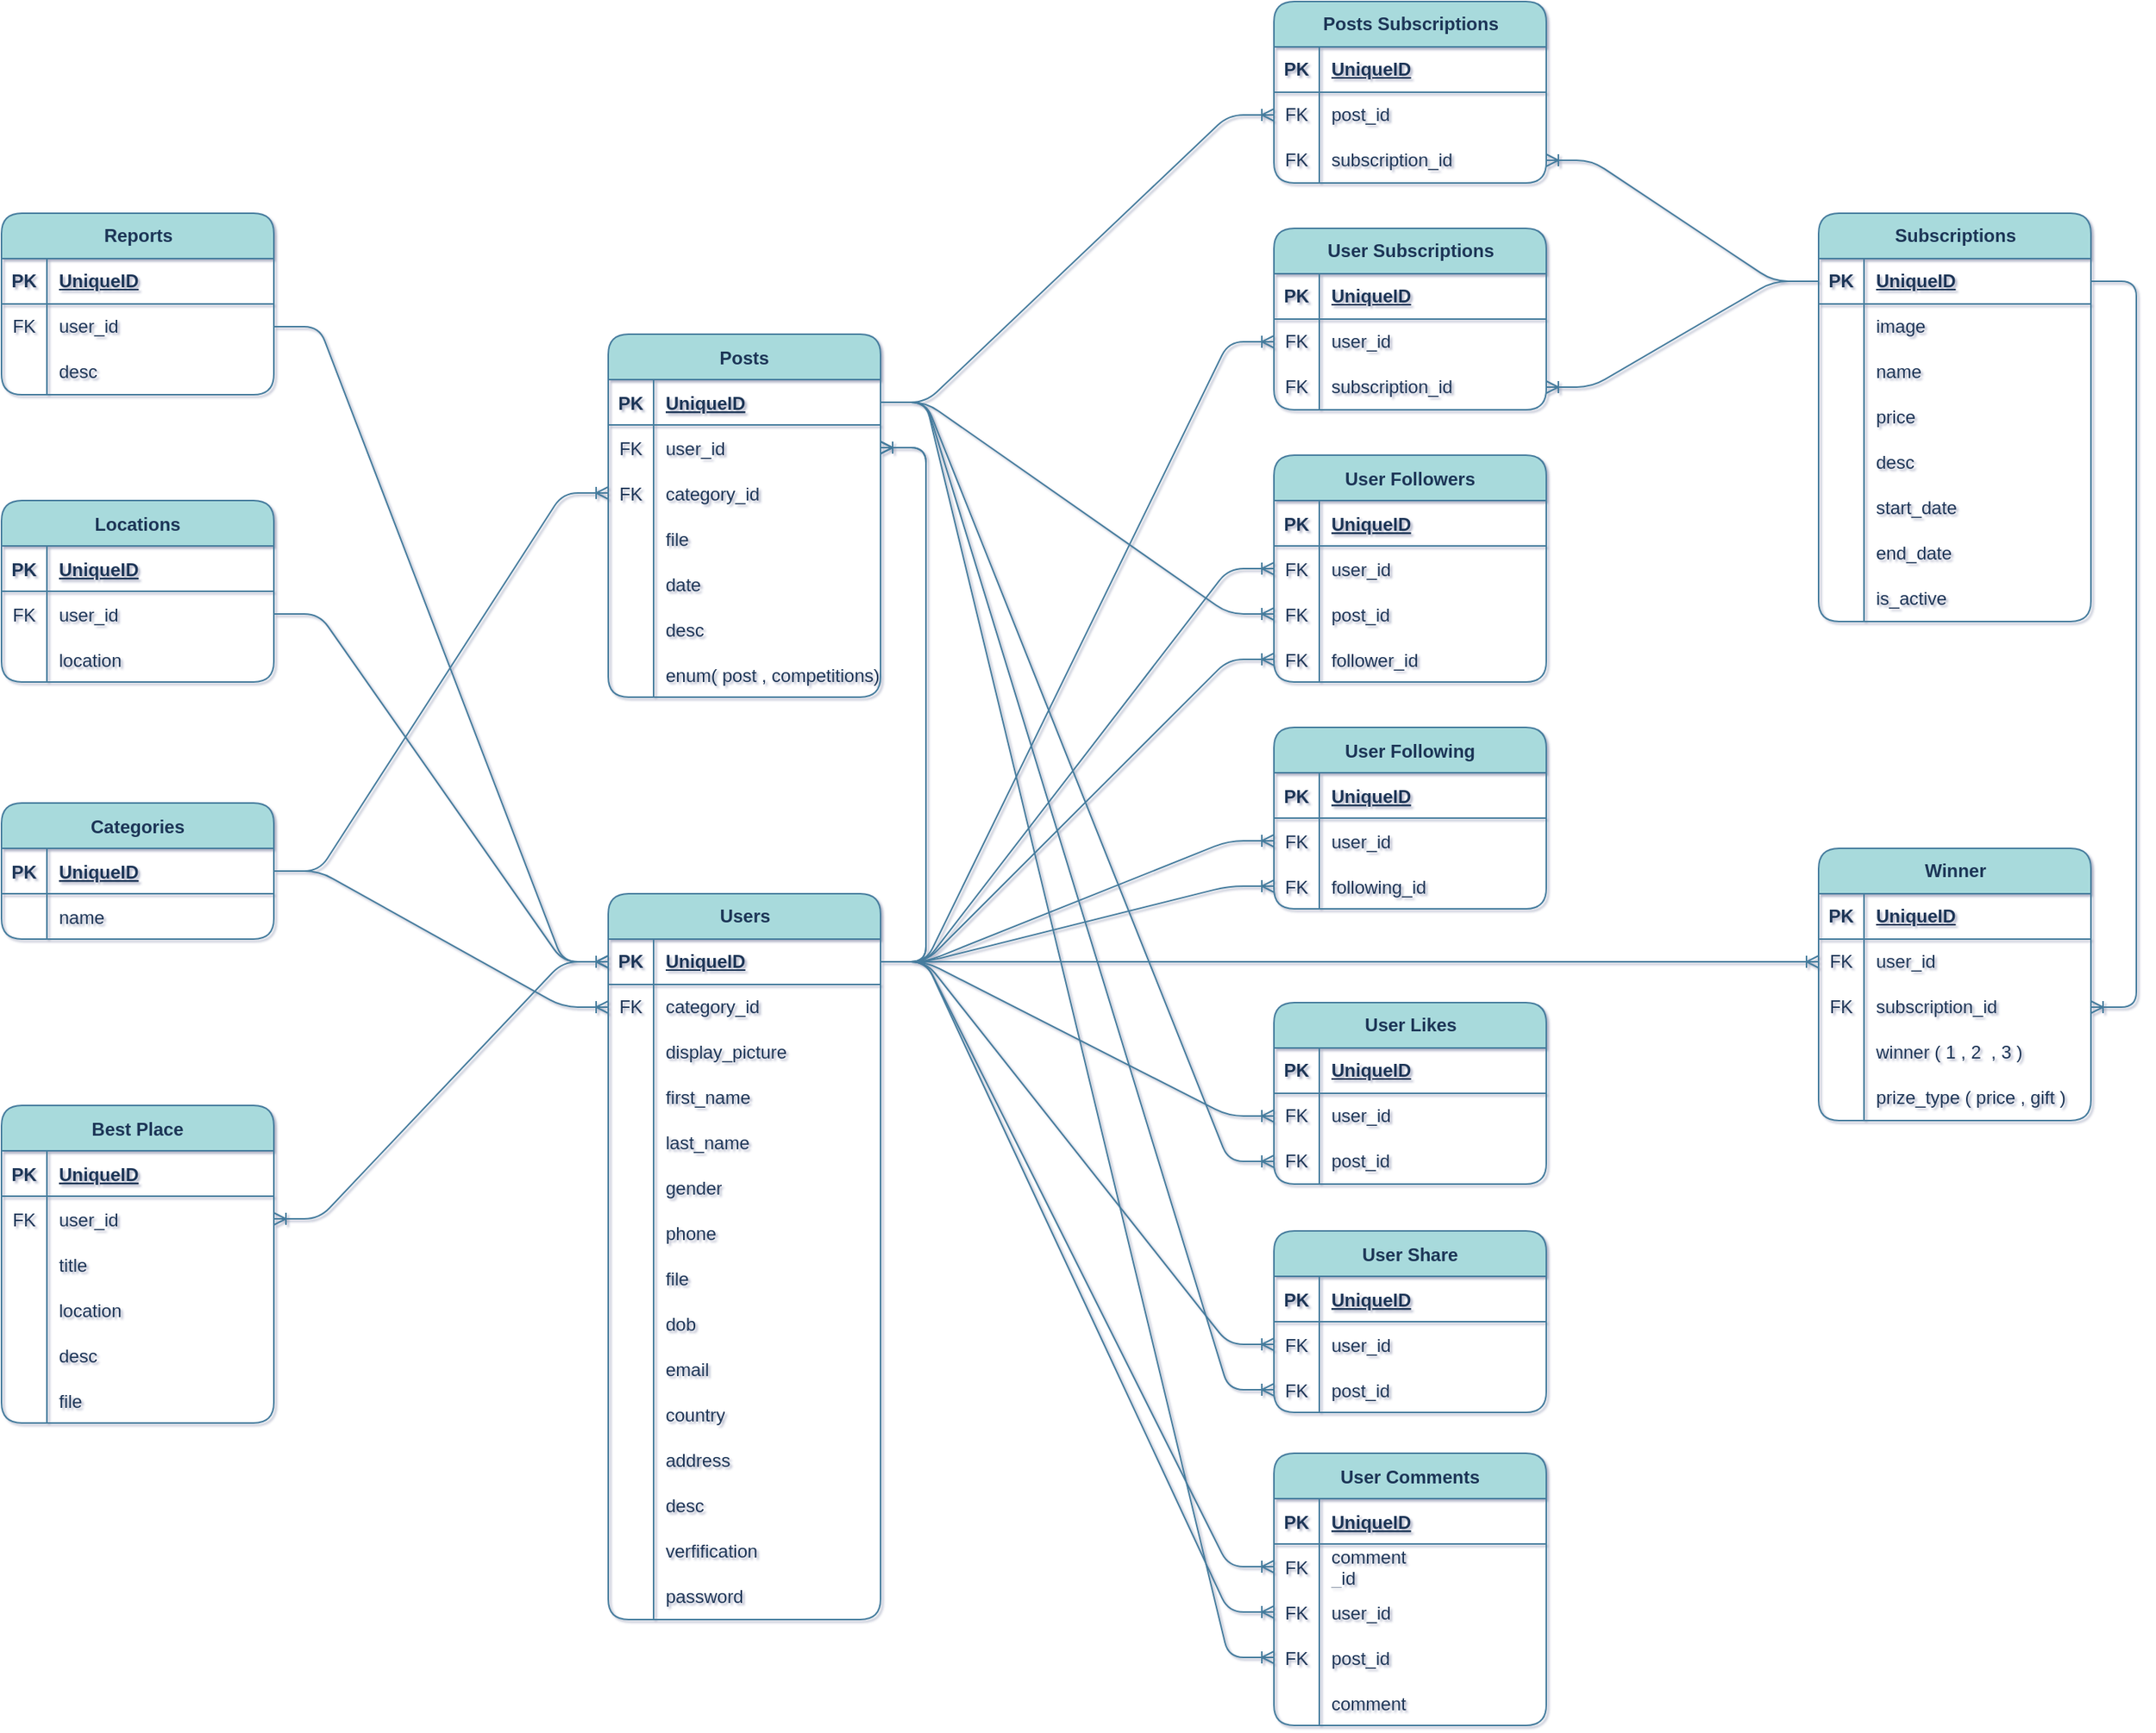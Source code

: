 <mxfile version="22.0.3" type="device">
  <diagram id="C5RBs43oDa-KdzZeNtuy" name="Page-1">
    <mxGraphModel dx="1439" dy="1022" grid="1" gridSize="10" guides="1" tooltips="1" connect="1" arrows="1" fold="1" page="1" pageScale="1" pageWidth="827" pageHeight="1169" math="0" shadow="1">
      <root>
        <mxCell id="WIyWlLk6GJQsqaUBKTNV-0" />
        <mxCell id="WIyWlLk6GJQsqaUBKTNV-1" parent="WIyWlLk6GJQsqaUBKTNV-0" />
        <mxCell id="V0-m8VGu9vNcSW0nqYgB-123" value="Users" style="shape=table;startSize=30;container=1;collapsible=1;childLayout=tableLayout;fixedRows=1;rowLines=0;fontStyle=1;align=center;resizeLast=1;html=1;rounded=1;labelBackgroundColor=none;fillColor=#A8DADC;strokeColor=#457B9D;fontColor=#1D3557;" parent="WIyWlLk6GJQsqaUBKTNV-1" vertex="1">
          <mxGeometry x="520" y="610" width="180" height="480" as="geometry" />
        </mxCell>
        <mxCell id="V0-m8VGu9vNcSW0nqYgB-124" value="" style="shape=tableRow;horizontal=0;startSize=0;swimlaneHead=0;swimlaneBody=0;fillColor=none;collapsible=0;dropTarget=0;points=[[0,0.5],[1,0.5]];portConstraint=eastwest;top=0;left=0;right=0;bottom=1;rounded=1;labelBackgroundColor=none;strokeColor=#457B9D;fontColor=#1D3557;" parent="V0-m8VGu9vNcSW0nqYgB-123" vertex="1">
          <mxGeometry y="30" width="180" height="30" as="geometry" />
        </mxCell>
        <mxCell id="V0-m8VGu9vNcSW0nqYgB-125" value="PK" style="shape=partialRectangle;connectable=0;fillColor=none;top=0;left=0;bottom=0;right=0;fontStyle=1;overflow=hidden;whiteSpace=wrap;html=1;rounded=1;labelBackgroundColor=none;strokeColor=#457B9D;fontColor=#1D3557;" parent="V0-m8VGu9vNcSW0nqYgB-124" vertex="1">
          <mxGeometry width="30" height="30" as="geometry">
            <mxRectangle width="30" height="30" as="alternateBounds" />
          </mxGeometry>
        </mxCell>
        <mxCell id="V0-m8VGu9vNcSW0nqYgB-126" value="UniqueID" style="shape=partialRectangle;connectable=0;fillColor=none;top=0;left=0;bottom=0;right=0;align=left;spacingLeft=6;fontStyle=5;overflow=hidden;whiteSpace=wrap;html=1;rounded=1;labelBackgroundColor=none;strokeColor=#457B9D;fontColor=#1D3557;" parent="V0-m8VGu9vNcSW0nqYgB-124" vertex="1">
          <mxGeometry x="30" width="150" height="30" as="geometry">
            <mxRectangle width="150" height="30" as="alternateBounds" />
          </mxGeometry>
        </mxCell>
        <mxCell id="HNaN_bqSNe0O8174v5mk-64" value="" style="shape=tableRow;horizontal=0;startSize=0;swimlaneHead=0;swimlaneBody=0;fillColor=none;collapsible=0;dropTarget=0;points=[[0,0.5],[1,0.5]];portConstraint=eastwest;top=0;left=0;right=0;bottom=0;rounded=1;labelBackgroundColor=none;strokeColor=#457B9D;fontColor=#1D3557;" parent="V0-m8VGu9vNcSW0nqYgB-123" vertex="1">
          <mxGeometry y="60" width="180" height="30" as="geometry" />
        </mxCell>
        <mxCell id="HNaN_bqSNe0O8174v5mk-65" value="FK" style="shape=partialRectangle;connectable=0;fillColor=none;top=0;left=0;bottom=0;right=0;editable=1;overflow=hidden;whiteSpace=wrap;html=1;rounded=1;labelBackgroundColor=none;strokeColor=#457B9D;fontColor=#1D3557;" parent="HNaN_bqSNe0O8174v5mk-64" vertex="1">
          <mxGeometry width="30" height="30" as="geometry">
            <mxRectangle width="30" height="30" as="alternateBounds" />
          </mxGeometry>
        </mxCell>
        <mxCell id="HNaN_bqSNe0O8174v5mk-66" value="category_id" style="shape=partialRectangle;connectable=0;fillColor=none;top=0;left=0;bottom=0;right=0;align=left;spacingLeft=6;overflow=hidden;whiteSpace=wrap;html=1;rounded=1;labelBackgroundColor=none;strokeColor=#457B9D;fontColor=#1D3557;" parent="HNaN_bqSNe0O8174v5mk-64" vertex="1">
          <mxGeometry x="30" width="150" height="30" as="geometry">
            <mxRectangle width="150" height="30" as="alternateBounds" />
          </mxGeometry>
        </mxCell>
        <mxCell id="V0-m8VGu9vNcSW0nqYgB-127" value="" style="shape=tableRow;horizontal=0;startSize=0;swimlaneHead=0;swimlaneBody=0;fillColor=none;collapsible=0;dropTarget=0;points=[[0,0.5],[1,0.5]];portConstraint=eastwest;top=0;left=0;right=0;bottom=0;rounded=1;labelBackgroundColor=none;strokeColor=#457B9D;fontColor=#1D3557;" parent="V0-m8VGu9vNcSW0nqYgB-123" vertex="1">
          <mxGeometry y="90" width="180" height="30" as="geometry" />
        </mxCell>
        <mxCell id="V0-m8VGu9vNcSW0nqYgB-128" value="" style="shape=partialRectangle;connectable=0;fillColor=none;top=0;left=0;bottom=0;right=0;editable=1;overflow=hidden;whiteSpace=wrap;html=1;rounded=1;labelBackgroundColor=none;strokeColor=#457B9D;fontColor=#1D3557;" parent="V0-m8VGu9vNcSW0nqYgB-127" vertex="1">
          <mxGeometry width="30" height="30" as="geometry">
            <mxRectangle width="30" height="30" as="alternateBounds" />
          </mxGeometry>
        </mxCell>
        <mxCell id="V0-m8VGu9vNcSW0nqYgB-129" value="display_picture" style="shape=partialRectangle;connectable=0;fillColor=none;top=0;left=0;bottom=0;right=0;align=left;spacingLeft=6;overflow=hidden;whiteSpace=wrap;html=1;rounded=1;labelBackgroundColor=none;strokeColor=#457B9D;fontColor=#1D3557;" parent="V0-m8VGu9vNcSW0nqYgB-127" vertex="1">
          <mxGeometry x="30" width="150" height="30" as="geometry">
            <mxRectangle width="150" height="30" as="alternateBounds" />
          </mxGeometry>
        </mxCell>
        <mxCell id="fa3sRWFJHLP_sAFzy7LC-32" value="" style="shape=tableRow;horizontal=0;startSize=0;swimlaneHead=0;swimlaneBody=0;fillColor=none;collapsible=0;dropTarget=0;points=[[0,0.5],[1,0.5]];portConstraint=eastwest;top=0;left=0;right=0;bottom=0;rounded=1;labelBackgroundColor=none;strokeColor=#457B9D;fontColor=#1D3557;" parent="V0-m8VGu9vNcSW0nqYgB-123" vertex="1">
          <mxGeometry y="120" width="180" height="30" as="geometry" />
        </mxCell>
        <mxCell id="fa3sRWFJHLP_sAFzy7LC-33" value="" style="shape=partialRectangle;connectable=0;fillColor=none;top=0;left=0;bottom=0;right=0;editable=1;overflow=hidden;whiteSpace=wrap;html=1;rounded=1;labelBackgroundColor=none;strokeColor=#457B9D;fontColor=#1D3557;" parent="fa3sRWFJHLP_sAFzy7LC-32" vertex="1">
          <mxGeometry width="30" height="30" as="geometry">
            <mxRectangle width="30" height="30" as="alternateBounds" />
          </mxGeometry>
        </mxCell>
        <mxCell id="fa3sRWFJHLP_sAFzy7LC-34" value="first_name" style="shape=partialRectangle;connectable=0;fillColor=none;top=0;left=0;bottom=0;right=0;align=left;spacingLeft=6;overflow=hidden;whiteSpace=wrap;html=1;rounded=1;labelBackgroundColor=none;strokeColor=#457B9D;fontColor=#1D3557;" parent="fa3sRWFJHLP_sAFzy7LC-32" vertex="1">
          <mxGeometry x="30" width="150" height="30" as="geometry">
            <mxRectangle width="150" height="30" as="alternateBounds" />
          </mxGeometry>
        </mxCell>
        <mxCell id="V0-m8VGu9vNcSW0nqYgB-130" value="" style="shape=tableRow;horizontal=0;startSize=0;swimlaneHead=0;swimlaneBody=0;fillColor=none;collapsible=0;dropTarget=0;points=[[0,0.5],[1,0.5]];portConstraint=eastwest;top=0;left=0;right=0;bottom=0;rounded=1;labelBackgroundColor=none;strokeColor=#457B9D;fontColor=#1D3557;" parent="V0-m8VGu9vNcSW0nqYgB-123" vertex="1">
          <mxGeometry y="150" width="180" height="30" as="geometry" />
        </mxCell>
        <mxCell id="V0-m8VGu9vNcSW0nqYgB-131" value="" style="shape=partialRectangle;connectable=0;fillColor=none;top=0;left=0;bottom=0;right=0;editable=1;overflow=hidden;whiteSpace=wrap;html=1;rounded=1;labelBackgroundColor=none;strokeColor=#457B9D;fontColor=#1D3557;" parent="V0-m8VGu9vNcSW0nqYgB-130" vertex="1">
          <mxGeometry width="30" height="30" as="geometry">
            <mxRectangle width="30" height="30" as="alternateBounds" />
          </mxGeometry>
        </mxCell>
        <mxCell id="V0-m8VGu9vNcSW0nqYgB-132" value="last_name" style="shape=partialRectangle;connectable=0;fillColor=none;top=0;left=0;bottom=0;right=0;align=left;spacingLeft=6;overflow=hidden;whiteSpace=wrap;html=1;rounded=1;labelBackgroundColor=none;strokeColor=#457B9D;fontColor=#1D3557;" parent="V0-m8VGu9vNcSW0nqYgB-130" vertex="1">
          <mxGeometry x="30" width="150" height="30" as="geometry">
            <mxRectangle width="150" height="30" as="alternateBounds" />
          </mxGeometry>
        </mxCell>
        <mxCell id="fa3sRWFJHLP_sAFzy7LC-20" value="" style="shape=tableRow;horizontal=0;startSize=0;swimlaneHead=0;swimlaneBody=0;fillColor=none;collapsible=0;dropTarget=0;points=[[0,0.5],[1,0.5]];portConstraint=eastwest;top=0;left=0;right=0;bottom=0;rounded=1;labelBackgroundColor=none;strokeColor=#457B9D;fontColor=#1D3557;" parent="V0-m8VGu9vNcSW0nqYgB-123" vertex="1">
          <mxGeometry y="180" width="180" height="30" as="geometry" />
        </mxCell>
        <mxCell id="fa3sRWFJHLP_sAFzy7LC-21" value="" style="shape=partialRectangle;connectable=0;fillColor=none;top=0;left=0;bottom=0;right=0;editable=1;overflow=hidden;whiteSpace=wrap;html=1;rounded=1;labelBackgroundColor=none;strokeColor=#457B9D;fontColor=#1D3557;" parent="fa3sRWFJHLP_sAFzy7LC-20" vertex="1">
          <mxGeometry width="30" height="30" as="geometry">
            <mxRectangle width="30" height="30" as="alternateBounds" />
          </mxGeometry>
        </mxCell>
        <mxCell id="fa3sRWFJHLP_sAFzy7LC-22" value="gender" style="shape=partialRectangle;connectable=0;fillColor=none;top=0;left=0;bottom=0;right=0;align=left;spacingLeft=6;overflow=hidden;whiteSpace=wrap;html=1;rounded=1;labelBackgroundColor=none;strokeColor=#457B9D;fontColor=#1D3557;" parent="fa3sRWFJHLP_sAFzy7LC-20" vertex="1">
          <mxGeometry x="30" width="150" height="30" as="geometry">
            <mxRectangle width="150" height="30" as="alternateBounds" />
          </mxGeometry>
        </mxCell>
        <mxCell id="fa3sRWFJHLP_sAFzy7LC-26" value="" style="shape=tableRow;horizontal=0;startSize=0;swimlaneHead=0;swimlaneBody=0;fillColor=none;collapsible=0;dropTarget=0;points=[[0,0.5],[1,0.5]];portConstraint=eastwest;top=0;left=0;right=0;bottom=0;rounded=1;labelBackgroundColor=none;strokeColor=#457B9D;fontColor=#1D3557;" parent="V0-m8VGu9vNcSW0nqYgB-123" vertex="1">
          <mxGeometry y="210" width="180" height="30" as="geometry" />
        </mxCell>
        <mxCell id="fa3sRWFJHLP_sAFzy7LC-27" value="" style="shape=partialRectangle;connectable=0;fillColor=none;top=0;left=0;bottom=0;right=0;editable=1;overflow=hidden;whiteSpace=wrap;html=1;rounded=1;labelBackgroundColor=none;strokeColor=#457B9D;fontColor=#1D3557;" parent="fa3sRWFJHLP_sAFzy7LC-26" vertex="1">
          <mxGeometry width="30" height="30" as="geometry">
            <mxRectangle width="30" height="30" as="alternateBounds" />
          </mxGeometry>
        </mxCell>
        <mxCell id="fa3sRWFJHLP_sAFzy7LC-28" value="phone" style="shape=partialRectangle;connectable=0;fillColor=none;top=0;left=0;bottom=0;right=0;align=left;spacingLeft=6;overflow=hidden;whiteSpace=wrap;html=1;rounded=1;labelBackgroundColor=none;strokeColor=#457B9D;fontColor=#1D3557;" parent="fa3sRWFJHLP_sAFzy7LC-26" vertex="1">
          <mxGeometry x="30" width="150" height="30" as="geometry">
            <mxRectangle width="150" height="30" as="alternateBounds" />
          </mxGeometry>
        </mxCell>
        <mxCell id="fa3sRWFJHLP_sAFzy7LC-47" value="" style="shape=tableRow;horizontal=0;startSize=0;swimlaneHead=0;swimlaneBody=0;fillColor=none;collapsible=0;dropTarget=0;points=[[0,0.5],[1,0.5]];portConstraint=eastwest;top=0;left=0;right=0;bottom=0;rounded=1;labelBackgroundColor=none;strokeColor=#457B9D;fontColor=#1D3557;" parent="V0-m8VGu9vNcSW0nqYgB-123" vertex="1">
          <mxGeometry y="240" width="180" height="30" as="geometry" />
        </mxCell>
        <mxCell id="fa3sRWFJHLP_sAFzy7LC-48" value="" style="shape=partialRectangle;connectable=0;fillColor=none;top=0;left=0;bottom=0;right=0;editable=1;overflow=hidden;whiteSpace=wrap;html=1;rounded=1;labelBackgroundColor=none;strokeColor=#457B9D;fontColor=#1D3557;" parent="fa3sRWFJHLP_sAFzy7LC-47" vertex="1">
          <mxGeometry width="30" height="30" as="geometry">
            <mxRectangle width="30" height="30" as="alternateBounds" />
          </mxGeometry>
        </mxCell>
        <mxCell id="fa3sRWFJHLP_sAFzy7LC-49" value="file" style="shape=partialRectangle;connectable=0;fillColor=none;top=0;left=0;bottom=0;right=0;align=left;spacingLeft=6;overflow=hidden;whiteSpace=wrap;html=1;rounded=1;labelBackgroundColor=none;strokeColor=#457B9D;fontColor=#1D3557;" parent="fa3sRWFJHLP_sAFzy7LC-47" vertex="1">
          <mxGeometry x="30" width="150" height="30" as="geometry">
            <mxRectangle width="150" height="30" as="alternateBounds" />
          </mxGeometry>
        </mxCell>
        <mxCell id="fa3sRWFJHLP_sAFzy7LC-23" value="" style="shape=tableRow;horizontal=0;startSize=0;swimlaneHead=0;swimlaneBody=0;fillColor=none;collapsible=0;dropTarget=0;points=[[0,0.5],[1,0.5]];portConstraint=eastwest;top=0;left=0;right=0;bottom=0;rounded=1;labelBackgroundColor=none;strokeColor=#457B9D;fontColor=#1D3557;" parent="V0-m8VGu9vNcSW0nqYgB-123" vertex="1">
          <mxGeometry y="270" width="180" height="30" as="geometry" />
        </mxCell>
        <mxCell id="fa3sRWFJHLP_sAFzy7LC-24" value="" style="shape=partialRectangle;connectable=0;fillColor=none;top=0;left=0;bottom=0;right=0;editable=1;overflow=hidden;whiteSpace=wrap;html=1;rounded=1;labelBackgroundColor=none;strokeColor=#457B9D;fontColor=#1D3557;" parent="fa3sRWFJHLP_sAFzy7LC-23" vertex="1">
          <mxGeometry width="30" height="30" as="geometry">
            <mxRectangle width="30" height="30" as="alternateBounds" />
          </mxGeometry>
        </mxCell>
        <mxCell id="fa3sRWFJHLP_sAFzy7LC-25" value="dob" style="shape=partialRectangle;connectable=0;fillColor=none;top=0;left=0;bottom=0;right=0;align=left;spacingLeft=6;overflow=hidden;whiteSpace=wrap;html=1;rounded=1;labelBackgroundColor=none;strokeColor=#457B9D;fontColor=#1D3557;" parent="fa3sRWFJHLP_sAFzy7LC-23" vertex="1">
          <mxGeometry x="30" width="150" height="30" as="geometry">
            <mxRectangle width="150" height="30" as="alternateBounds" />
          </mxGeometry>
        </mxCell>
        <mxCell id="V0-m8VGu9vNcSW0nqYgB-133" value="" style="shape=tableRow;horizontal=0;startSize=0;swimlaneHead=0;swimlaneBody=0;fillColor=none;collapsible=0;dropTarget=0;points=[[0,0.5],[1,0.5]];portConstraint=eastwest;top=0;left=0;right=0;bottom=0;rounded=1;labelBackgroundColor=none;strokeColor=#457B9D;fontColor=#1D3557;" parent="V0-m8VGu9vNcSW0nqYgB-123" vertex="1">
          <mxGeometry y="300" width="180" height="30" as="geometry" />
        </mxCell>
        <mxCell id="V0-m8VGu9vNcSW0nqYgB-134" value="" style="shape=partialRectangle;connectable=0;fillColor=none;top=0;left=0;bottom=0;right=0;editable=1;overflow=hidden;whiteSpace=wrap;html=1;rounded=1;labelBackgroundColor=none;strokeColor=#457B9D;fontColor=#1D3557;" parent="V0-m8VGu9vNcSW0nqYgB-133" vertex="1">
          <mxGeometry width="30" height="30" as="geometry">
            <mxRectangle width="30" height="30" as="alternateBounds" />
          </mxGeometry>
        </mxCell>
        <mxCell id="V0-m8VGu9vNcSW0nqYgB-135" value="email" style="shape=partialRectangle;connectable=0;fillColor=none;top=0;left=0;bottom=0;right=0;align=left;spacingLeft=6;overflow=hidden;whiteSpace=wrap;html=1;rounded=1;labelBackgroundColor=none;strokeColor=#457B9D;fontColor=#1D3557;" parent="V0-m8VGu9vNcSW0nqYgB-133" vertex="1">
          <mxGeometry x="30" width="150" height="30" as="geometry">
            <mxRectangle width="150" height="30" as="alternateBounds" />
          </mxGeometry>
        </mxCell>
        <mxCell id="V0-m8VGu9vNcSW0nqYgB-139" value="" style="shape=tableRow;horizontal=0;startSize=0;swimlaneHead=0;swimlaneBody=0;fillColor=none;collapsible=0;dropTarget=0;points=[[0,0.5],[1,0.5]];portConstraint=eastwest;top=0;left=0;right=0;bottom=0;rounded=1;labelBackgroundColor=none;strokeColor=#457B9D;fontColor=#1D3557;" parent="V0-m8VGu9vNcSW0nqYgB-123" vertex="1">
          <mxGeometry y="330" width="180" height="30" as="geometry" />
        </mxCell>
        <mxCell id="V0-m8VGu9vNcSW0nqYgB-140" value="" style="shape=partialRectangle;connectable=0;fillColor=none;top=0;left=0;bottom=0;right=0;editable=1;overflow=hidden;whiteSpace=wrap;html=1;rounded=1;labelBackgroundColor=none;strokeColor=#457B9D;fontColor=#1D3557;" parent="V0-m8VGu9vNcSW0nqYgB-139" vertex="1">
          <mxGeometry width="30" height="30" as="geometry">
            <mxRectangle width="30" height="30" as="alternateBounds" />
          </mxGeometry>
        </mxCell>
        <mxCell id="V0-m8VGu9vNcSW0nqYgB-141" value="country" style="shape=partialRectangle;connectable=0;fillColor=none;top=0;left=0;bottom=0;right=0;align=left;spacingLeft=6;overflow=hidden;whiteSpace=wrap;html=1;rounded=1;labelBackgroundColor=none;strokeColor=#457B9D;fontColor=#1D3557;" parent="V0-m8VGu9vNcSW0nqYgB-139" vertex="1">
          <mxGeometry x="30" width="150" height="30" as="geometry">
            <mxRectangle width="150" height="30" as="alternateBounds" />
          </mxGeometry>
        </mxCell>
        <mxCell id="fa3sRWFJHLP_sAFzy7LC-17" value="" style="shape=tableRow;horizontal=0;startSize=0;swimlaneHead=0;swimlaneBody=0;fillColor=none;collapsible=0;dropTarget=0;points=[[0,0.5],[1,0.5]];portConstraint=eastwest;top=0;left=0;right=0;bottom=0;rounded=1;labelBackgroundColor=none;strokeColor=#457B9D;fontColor=#1D3557;" parent="V0-m8VGu9vNcSW0nqYgB-123" vertex="1">
          <mxGeometry y="360" width="180" height="30" as="geometry" />
        </mxCell>
        <mxCell id="fa3sRWFJHLP_sAFzy7LC-18" value="" style="shape=partialRectangle;connectable=0;fillColor=none;top=0;left=0;bottom=0;right=0;editable=1;overflow=hidden;whiteSpace=wrap;html=1;rounded=1;labelBackgroundColor=none;strokeColor=#457B9D;fontColor=#1D3557;" parent="fa3sRWFJHLP_sAFzy7LC-17" vertex="1">
          <mxGeometry width="30" height="30" as="geometry">
            <mxRectangle width="30" height="30" as="alternateBounds" />
          </mxGeometry>
        </mxCell>
        <mxCell id="fa3sRWFJHLP_sAFzy7LC-19" value="address" style="shape=partialRectangle;connectable=0;fillColor=none;top=0;left=0;bottom=0;right=0;align=left;spacingLeft=6;overflow=hidden;whiteSpace=wrap;html=1;rounded=1;labelBackgroundColor=none;strokeColor=#457B9D;fontColor=#1D3557;" parent="fa3sRWFJHLP_sAFzy7LC-17" vertex="1">
          <mxGeometry x="30" width="150" height="30" as="geometry">
            <mxRectangle width="150" height="30" as="alternateBounds" />
          </mxGeometry>
        </mxCell>
        <mxCell id="fa3sRWFJHLP_sAFzy7LC-29" value="" style="shape=tableRow;horizontal=0;startSize=0;swimlaneHead=0;swimlaneBody=0;fillColor=none;collapsible=0;dropTarget=0;points=[[0,0.5],[1,0.5]];portConstraint=eastwest;top=0;left=0;right=0;bottom=0;rounded=1;labelBackgroundColor=none;strokeColor=#457B9D;fontColor=#1D3557;" parent="V0-m8VGu9vNcSW0nqYgB-123" vertex="1">
          <mxGeometry y="390" width="180" height="30" as="geometry" />
        </mxCell>
        <mxCell id="fa3sRWFJHLP_sAFzy7LC-30" value="" style="shape=partialRectangle;connectable=0;fillColor=none;top=0;left=0;bottom=0;right=0;editable=1;overflow=hidden;whiteSpace=wrap;html=1;rounded=1;labelBackgroundColor=none;strokeColor=#457B9D;fontColor=#1D3557;" parent="fa3sRWFJHLP_sAFzy7LC-29" vertex="1">
          <mxGeometry width="30" height="30" as="geometry">
            <mxRectangle width="30" height="30" as="alternateBounds" />
          </mxGeometry>
        </mxCell>
        <mxCell id="fa3sRWFJHLP_sAFzy7LC-31" value="desc" style="shape=partialRectangle;connectable=0;fillColor=none;top=0;left=0;bottom=0;right=0;align=left;spacingLeft=6;overflow=hidden;whiteSpace=wrap;html=1;rounded=1;labelBackgroundColor=none;strokeColor=#457B9D;fontColor=#1D3557;" parent="fa3sRWFJHLP_sAFzy7LC-29" vertex="1">
          <mxGeometry x="30" width="150" height="30" as="geometry">
            <mxRectangle width="150" height="30" as="alternateBounds" />
          </mxGeometry>
        </mxCell>
        <mxCell id="HNaN_bqSNe0O8174v5mk-68" value="" style="shape=tableRow;horizontal=0;startSize=0;swimlaneHead=0;swimlaneBody=0;fillColor=none;collapsible=0;dropTarget=0;points=[[0,0.5],[1,0.5]];portConstraint=eastwest;top=0;left=0;right=0;bottom=0;rounded=1;labelBackgroundColor=none;strokeColor=#457B9D;fontColor=#1D3557;" parent="V0-m8VGu9vNcSW0nqYgB-123" vertex="1">
          <mxGeometry y="420" width="180" height="30" as="geometry" />
        </mxCell>
        <mxCell id="HNaN_bqSNe0O8174v5mk-69" value="" style="shape=partialRectangle;connectable=0;fillColor=none;top=0;left=0;bottom=0;right=0;editable=1;overflow=hidden;whiteSpace=wrap;html=1;rounded=1;labelBackgroundColor=none;strokeColor=#457B9D;fontColor=#1D3557;" parent="HNaN_bqSNe0O8174v5mk-68" vertex="1">
          <mxGeometry width="30" height="30" as="geometry">
            <mxRectangle width="30" height="30" as="alternateBounds" />
          </mxGeometry>
        </mxCell>
        <mxCell id="HNaN_bqSNe0O8174v5mk-70" value="verfification" style="shape=partialRectangle;connectable=0;fillColor=none;top=0;left=0;bottom=0;right=0;align=left;spacingLeft=6;overflow=hidden;whiteSpace=wrap;html=1;rounded=1;labelBackgroundColor=none;strokeColor=#457B9D;fontColor=#1D3557;" parent="HNaN_bqSNe0O8174v5mk-68" vertex="1">
          <mxGeometry x="30" width="150" height="30" as="geometry">
            <mxRectangle width="150" height="30" as="alternateBounds" />
          </mxGeometry>
        </mxCell>
        <mxCell id="V0-m8VGu9vNcSW0nqYgB-136" value="" style="shape=tableRow;horizontal=0;startSize=0;swimlaneHead=0;swimlaneBody=0;fillColor=none;collapsible=0;dropTarget=0;points=[[0,0.5],[1,0.5]];portConstraint=eastwest;top=0;left=0;right=0;bottom=0;rounded=1;labelBackgroundColor=none;strokeColor=#457B9D;fontColor=#1D3557;" parent="V0-m8VGu9vNcSW0nqYgB-123" vertex="1">
          <mxGeometry y="450" width="180" height="30" as="geometry" />
        </mxCell>
        <mxCell id="V0-m8VGu9vNcSW0nqYgB-137" value="" style="shape=partialRectangle;connectable=0;fillColor=none;top=0;left=0;bottom=0;right=0;editable=1;overflow=hidden;whiteSpace=wrap;html=1;rounded=1;labelBackgroundColor=none;strokeColor=#457B9D;fontColor=#1D3557;" parent="V0-m8VGu9vNcSW0nqYgB-136" vertex="1">
          <mxGeometry width="30" height="30" as="geometry">
            <mxRectangle width="30" height="30" as="alternateBounds" />
          </mxGeometry>
        </mxCell>
        <mxCell id="V0-m8VGu9vNcSW0nqYgB-138" value="password" style="shape=partialRectangle;connectable=0;fillColor=none;top=0;left=0;bottom=0;right=0;align=left;spacingLeft=6;overflow=hidden;whiteSpace=wrap;html=1;rounded=1;labelBackgroundColor=none;strokeColor=#457B9D;fontColor=#1D3557;" parent="V0-m8VGu9vNcSW0nqYgB-136" vertex="1">
          <mxGeometry x="30" width="150" height="30" as="geometry">
            <mxRectangle width="150" height="30" as="alternateBounds" />
          </mxGeometry>
        </mxCell>
        <mxCell id="fa3sRWFJHLP_sAFzy7LC-10" value="Subscriptions" style="shape=table;startSize=30;container=1;collapsible=1;childLayout=tableLayout;fixedRows=1;rowLines=0;fontStyle=1;align=center;resizeLast=1;html=1;labelBackgroundColor=none;fillColor=#A8DADC;strokeColor=#457B9D;fontColor=#1D3557;rounded=1;" parent="WIyWlLk6GJQsqaUBKTNV-1" vertex="1">
          <mxGeometry x="1320" y="160" width="180" height="270.0" as="geometry" />
        </mxCell>
        <mxCell id="fa3sRWFJHLP_sAFzy7LC-11" value="" style="shape=tableRow;horizontal=0;startSize=0;swimlaneHead=0;swimlaneBody=0;fillColor=none;collapsible=0;dropTarget=0;points=[[0,0.5],[1,0.5]];portConstraint=eastwest;top=0;left=0;right=0;bottom=1;labelBackgroundColor=none;strokeColor=#457B9D;fontColor=#1D3557;rounded=1;" parent="fa3sRWFJHLP_sAFzy7LC-10" vertex="1">
          <mxGeometry y="30" width="180" height="30" as="geometry" />
        </mxCell>
        <mxCell id="fa3sRWFJHLP_sAFzy7LC-12" value="PK" style="shape=partialRectangle;connectable=0;fillColor=none;top=0;left=0;bottom=0;right=0;fontStyle=1;overflow=hidden;whiteSpace=wrap;html=1;labelBackgroundColor=none;strokeColor=#457B9D;fontColor=#1D3557;rounded=1;" parent="fa3sRWFJHLP_sAFzy7LC-11" vertex="1">
          <mxGeometry width="30" height="30" as="geometry">
            <mxRectangle width="30" height="30" as="alternateBounds" />
          </mxGeometry>
        </mxCell>
        <mxCell id="fa3sRWFJHLP_sAFzy7LC-13" value="UniqueID" style="shape=partialRectangle;connectable=0;fillColor=none;top=0;left=0;bottom=0;right=0;align=left;spacingLeft=6;fontStyle=5;overflow=hidden;whiteSpace=wrap;html=1;labelBackgroundColor=none;strokeColor=#457B9D;fontColor=#1D3557;rounded=1;" parent="fa3sRWFJHLP_sAFzy7LC-11" vertex="1">
          <mxGeometry x="30" width="150" height="30" as="geometry">
            <mxRectangle width="150" height="30" as="alternateBounds" />
          </mxGeometry>
        </mxCell>
        <mxCell id="fa3sRWFJHLP_sAFzy7LC-14" value="" style="shape=tableRow;horizontal=0;startSize=0;swimlaneHead=0;swimlaneBody=0;fillColor=none;collapsible=0;dropTarget=0;points=[[0,0.5],[1,0.5]];portConstraint=eastwest;top=0;left=0;right=0;bottom=0;labelBackgroundColor=none;strokeColor=#457B9D;fontColor=#1D3557;rounded=1;" parent="fa3sRWFJHLP_sAFzy7LC-10" vertex="1">
          <mxGeometry y="60" width="180" height="30" as="geometry" />
        </mxCell>
        <mxCell id="fa3sRWFJHLP_sAFzy7LC-15" value="" style="shape=partialRectangle;connectable=0;fillColor=none;top=0;left=0;bottom=0;right=0;editable=1;overflow=hidden;whiteSpace=wrap;html=1;labelBackgroundColor=none;strokeColor=#457B9D;fontColor=#1D3557;rounded=1;" parent="fa3sRWFJHLP_sAFzy7LC-14" vertex="1">
          <mxGeometry width="30" height="30" as="geometry">
            <mxRectangle width="30" height="30" as="alternateBounds" />
          </mxGeometry>
        </mxCell>
        <mxCell id="fa3sRWFJHLP_sAFzy7LC-16" value="image" style="shape=partialRectangle;connectable=0;fillColor=none;top=0;left=0;bottom=0;right=0;align=left;spacingLeft=6;overflow=hidden;whiteSpace=wrap;html=1;labelBackgroundColor=none;strokeColor=#457B9D;fontColor=#1D3557;rounded=1;" parent="fa3sRWFJHLP_sAFzy7LC-14" vertex="1">
          <mxGeometry x="30" width="150" height="30" as="geometry">
            <mxRectangle width="150" height="30" as="alternateBounds" />
          </mxGeometry>
        </mxCell>
        <mxCell id="R6zIhbQz7BQnwkf2yA8R-20" value="" style="shape=tableRow;horizontal=0;startSize=0;swimlaneHead=0;swimlaneBody=0;fillColor=none;collapsible=0;dropTarget=0;points=[[0,0.5],[1,0.5]];portConstraint=eastwest;top=0;left=0;right=0;bottom=0;labelBackgroundColor=none;strokeColor=#457B9D;fontColor=#1D3557;rounded=1;" parent="fa3sRWFJHLP_sAFzy7LC-10" vertex="1">
          <mxGeometry y="90" width="180" height="30" as="geometry" />
        </mxCell>
        <mxCell id="R6zIhbQz7BQnwkf2yA8R-21" value="" style="shape=partialRectangle;connectable=0;fillColor=none;top=0;left=0;bottom=0;right=0;editable=1;overflow=hidden;whiteSpace=wrap;html=1;labelBackgroundColor=none;strokeColor=#457B9D;fontColor=#1D3557;rounded=1;" parent="R6zIhbQz7BQnwkf2yA8R-20" vertex="1">
          <mxGeometry width="30" height="30" as="geometry">
            <mxRectangle width="30" height="30" as="alternateBounds" />
          </mxGeometry>
        </mxCell>
        <mxCell id="R6zIhbQz7BQnwkf2yA8R-22" value="name" style="shape=partialRectangle;connectable=0;fillColor=none;top=0;left=0;bottom=0;right=0;align=left;spacingLeft=6;overflow=hidden;whiteSpace=wrap;html=1;labelBackgroundColor=none;strokeColor=#457B9D;fontColor=#1D3557;rounded=1;" parent="R6zIhbQz7BQnwkf2yA8R-20" vertex="1">
          <mxGeometry x="30" width="150" height="30" as="geometry">
            <mxRectangle width="150" height="30" as="alternateBounds" />
          </mxGeometry>
        </mxCell>
        <mxCell id="fa3sRWFJHLP_sAFzy7LC-107" value="" style="shape=tableRow;horizontal=0;startSize=0;swimlaneHead=0;swimlaneBody=0;fillColor=none;collapsible=0;dropTarget=0;points=[[0,0.5],[1,0.5]];portConstraint=eastwest;top=0;left=0;right=0;bottom=0;labelBackgroundColor=none;strokeColor=#457B9D;fontColor=#1D3557;rounded=1;" parent="fa3sRWFJHLP_sAFzy7LC-10" vertex="1">
          <mxGeometry y="120" width="180" height="30" as="geometry" />
        </mxCell>
        <mxCell id="fa3sRWFJHLP_sAFzy7LC-108" value="" style="shape=partialRectangle;connectable=0;fillColor=none;top=0;left=0;bottom=0;right=0;editable=1;overflow=hidden;whiteSpace=wrap;html=1;labelBackgroundColor=none;strokeColor=#457B9D;fontColor=#1D3557;rounded=1;" parent="fa3sRWFJHLP_sAFzy7LC-107" vertex="1">
          <mxGeometry width="30" height="30" as="geometry">
            <mxRectangle width="30" height="30" as="alternateBounds" />
          </mxGeometry>
        </mxCell>
        <mxCell id="fa3sRWFJHLP_sAFzy7LC-109" value="price" style="shape=partialRectangle;connectable=0;fillColor=none;top=0;left=0;bottom=0;right=0;align=left;spacingLeft=6;overflow=hidden;whiteSpace=wrap;html=1;labelBackgroundColor=none;strokeColor=#457B9D;fontColor=#1D3557;rounded=1;" parent="fa3sRWFJHLP_sAFzy7LC-107" vertex="1">
          <mxGeometry x="30" width="150" height="30" as="geometry">
            <mxRectangle width="150" height="30" as="alternateBounds" />
          </mxGeometry>
        </mxCell>
        <mxCell id="fa3sRWFJHLP_sAFzy7LC-110" value="" style="shape=tableRow;horizontal=0;startSize=0;swimlaneHead=0;swimlaneBody=0;fillColor=none;collapsible=0;dropTarget=0;points=[[0,0.5],[1,0.5]];portConstraint=eastwest;top=0;left=0;right=0;bottom=0;labelBackgroundColor=none;strokeColor=#457B9D;fontColor=#1D3557;rounded=1;" parent="fa3sRWFJHLP_sAFzy7LC-10" vertex="1">
          <mxGeometry y="150" width="180" height="30" as="geometry" />
        </mxCell>
        <mxCell id="fa3sRWFJHLP_sAFzy7LC-111" value="" style="shape=partialRectangle;connectable=0;fillColor=none;top=0;left=0;bottom=0;right=0;editable=1;overflow=hidden;whiteSpace=wrap;html=1;labelBackgroundColor=none;strokeColor=#457B9D;fontColor=#1D3557;rounded=1;" parent="fa3sRWFJHLP_sAFzy7LC-110" vertex="1">
          <mxGeometry width="30" height="30" as="geometry">
            <mxRectangle width="30" height="30" as="alternateBounds" />
          </mxGeometry>
        </mxCell>
        <mxCell id="fa3sRWFJHLP_sAFzy7LC-112" value="desc" style="shape=partialRectangle;connectable=0;fillColor=none;top=0;left=0;bottom=0;right=0;align=left;spacingLeft=6;overflow=hidden;whiteSpace=wrap;html=1;labelBackgroundColor=none;strokeColor=#457B9D;fontColor=#1D3557;rounded=1;" parent="fa3sRWFJHLP_sAFzy7LC-110" vertex="1">
          <mxGeometry x="30" width="150" height="30" as="geometry">
            <mxRectangle width="150" height="30" as="alternateBounds" />
          </mxGeometry>
        </mxCell>
        <mxCell id="OOD_yVDdhJ9mU-TC3NoT-11" value="" style="shape=tableRow;horizontal=0;startSize=0;swimlaneHead=0;swimlaneBody=0;fillColor=none;collapsible=0;dropTarget=0;points=[[0,0.5],[1,0.5]];portConstraint=eastwest;top=0;left=0;right=0;bottom=0;labelBackgroundColor=none;strokeColor=#457B9D;fontColor=#1D3557;rounded=1;" parent="fa3sRWFJHLP_sAFzy7LC-10" vertex="1">
          <mxGeometry y="180" width="180" height="30" as="geometry" />
        </mxCell>
        <mxCell id="OOD_yVDdhJ9mU-TC3NoT-12" value="" style="shape=partialRectangle;connectable=0;fillColor=none;top=0;left=0;bottom=0;right=0;editable=1;overflow=hidden;whiteSpace=wrap;html=1;labelBackgroundColor=none;strokeColor=#457B9D;fontColor=#1D3557;rounded=1;" parent="OOD_yVDdhJ9mU-TC3NoT-11" vertex="1">
          <mxGeometry width="30" height="30" as="geometry">
            <mxRectangle width="30" height="30" as="alternateBounds" />
          </mxGeometry>
        </mxCell>
        <mxCell id="OOD_yVDdhJ9mU-TC3NoT-13" value="start_date" style="shape=partialRectangle;connectable=0;fillColor=none;top=0;left=0;bottom=0;right=0;align=left;spacingLeft=6;overflow=hidden;whiteSpace=wrap;html=1;labelBackgroundColor=none;strokeColor=#457B9D;fontColor=#1D3557;rounded=1;" parent="OOD_yVDdhJ9mU-TC3NoT-11" vertex="1">
          <mxGeometry x="30" width="150" height="30" as="geometry">
            <mxRectangle width="150" height="30" as="alternateBounds" />
          </mxGeometry>
        </mxCell>
        <mxCell id="OOD_yVDdhJ9mU-TC3NoT-33" value="" style="shape=tableRow;horizontal=0;startSize=0;swimlaneHead=0;swimlaneBody=0;fillColor=none;collapsible=0;dropTarget=0;points=[[0,0.5],[1,0.5]];portConstraint=eastwest;top=0;left=0;right=0;bottom=0;labelBackgroundColor=none;strokeColor=#457B9D;fontColor=#1D3557;rounded=1;" parent="fa3sRWFJHLP_sAFzy7LC-10" vertex="1">
          <mxGeometry y="210" width="180" height="30" as="geometry" />
        </mxCell>
        <mxCell id="OOD_yVDdhJ9mU-TC3NoT-34" value="" style="shape=partialRectangle;connectable=0;fillColor=none;top=0;left=0;bottom=0;right=0;editable=1;overflow=hidden;whiteSpace=wrap;html=1;labelBackgroundColor=none;strokeColor=#457B9D;fontColor=#1D3557;rounded=1;" parent="OOD_yVDdhJ9mU-TC3NoT-33" vertex="1">
          <mxGeometry width="30" height="30" as="geometry">
            <mxRectangle width="30" height="30" as="alternateBounds" />
          </mxGeometry>
        </mxCell>
        <mxCell id="OOD_yVDdhJ9mU-TC3NoT-35" value="end_date" style="shape=partialRectangle;connectable=0;fillColor=none;top=0;left=0;bottom=0;right=0;align=left;spacingLeft=6;overflow=hidden;whiteSpace=wrap;html=1;labelBackgroundColor=none;strokeColor=#457B9D;fontColor=#1D3557;rounded=1;" parent="OOD_yVDdhJ9mU-TC3NoT-33" vertex="1">
          <mxGeometry x="30" width="150" height="30" as="geometry">
            <mxRectangle width="150" height="30" as="alternateBounds" />
          </mxGeometry>
        </mxCell>
        <mxCell id="9J6T9105EBYApVK7G3JT-0" value="" style="shape=tableRow;horizontal=0;startSize=0;swimlaneHead=0;swimlaneBody=0;fillColor=none;collapsible=0;dropTarget=0;points=[[0,0.5],[1,0.5]];portConstraint=eastwest;top=0;left=0;right=0;bottom=0;labelBackgroundColor=none;strokeColor=#457B9D;fontColor=#1D3557;rounded=1;" parent="fa3sRWFJHLP_sAFzy7LC-10" vertex="1">
          <mxGeometry y="240" width="180" height="30" as="geometry" />
        </mxCell>
        <mxCell id="9J6T9105EBYApVK7G3JT-1" value="" style="shape=partialRectangle;connectable=0;fillColor=none;top=0;left=0;bottom=0;right=0;editable=1;overflow=hidden;whiteSpace=wrap;html=1;labelBackgroundColor=none;strokeColor=#457B9D;fontColor=#1D3557;rounded=1;" parent="9J6T9105EBYApVK7G3JT-0" vertex="1">
          <mxGeometry width="30" height="30" as="geometry">
            <mxRectangle width="30" height="30" as="alternateBounds" />
          </mxGeometry>
        </mxCell>
        <mxCell id="9J6T9105EBYApVK7G3JT-2" value="is_active" style="shape=partialRectangle;connectable=0;fillColor=none;top=0;left=0;bottom=0;right=0;align=left;spacingLeft=6;overflow=hidden;whiteSpace=wrap;html=1;labelBackgroundColor=none;strokeColor=#457B9D;fontColor=#1D3557;rounded=1;" parent="9J6T9105EBYApVK7G3JT-0" vertex="1">
          <mxGeometry x="30" width="150" height="30" as="geometry">
            <mxRectangle width="150" height="30" as="alternateBounds" />
          </mxGeometry>
        </mxCell>
        <mxCell id="fa3sRWFJHLP_sAFzy7LC-35" value="User Subscriptions" style="shape=table;startSize=30;container=1;collapsible=1;childLayout=tableLayout;fixedRows=1;rowLines=0;fontStyle=1;align=center;resizeLast=1;html=1;labelBackgroundColor=none;fillColor=#A8DADC;strokeColor=#457B9D;fontColor=#1D3557;rounded=1;" parent="WIyWlLk6GJQsqaUBKTNV-1" vertex="1">
          <mxGeometry x="960" y="170" width="180" height="120" as="geometry" />
        </mxCell>
        <mxCell id="fa3sRWFJHLP_sAFzy7LC-36" value="" style="shape=tableRow;horizontal=0;startSize=0;swimlaneHead=0;swimlaneBody=0;fillColor=none;collapsible=0;dropTarget=0;points=[[0,0.5],[1,0.5]];portConstraint=eastwest;top=0;left=0;right=0;bottom=1;labelBackgroundColor=none;strokeColor=#457B9D;fontColor=#1D3557;rounded=1;" parent="fa3sRWFJHLP_sAFzy7LC-35" vertex="1">
          <mxGeometry y="30" width="180" height="30" as="geometry" />
        </mxCell>
        <mxCell id="fa3sRWFJHLP_sAFzy7LC-37" value="PK" style="shape=partialRectangle;connectable=0;fillColor=none;top=0;left=0;bottom=0;right=0;fontStyle=1;overflow=hidden;whiteSpace=wrap;html=1;labelBackgroundColor=none;strokeColor=#457B9D;fontColor=#1D3557;rounded=1;" parent="fa3sRWFJHLP_sAFzy7LC-36" vertex="1">
          <mxGeometry width="30" height="30" as="geometry">
            <mxRectangle width="30" height="30" as="alternateBounds" />
          </mxGeometry>
        </mxCell>
        <mxCell id="fa3sRWFJHLP_sAFzy7LC-38" value="UniqueID" style="shape=partialRectangle;connectable=0;fillColor=none;top=0;left=0;bottom=0;right=0;align=left;spacingLeft=6;fontStyle=5;overflow=hidden;whiteSpace=wrap;html=1;labelBackgroundColor=none;strokeColor=#457B9D;fontColor=#1D3557;rounded=1;" parent="fa3sRWFJHLP_sAFzy7LC-36" vertex="1">
          <mxGeometry x="30" width="150" height="30" as="geometry">
            <mxRectangle width="150" height="30" as="alternateBounds" />
          </mxGeometry>
        </mxCell>
        <mxCell id="fa3sRWFJHLP_sAFzy7LC-39" value="" style="shape=tableRow;horizontal=0;startSize=0;swimlaneHead=0;swimlaneBody=0;fillColor=none;collapsible=0;dropTarget=0;points=[[0,0.5],[1,0.5]];portConstraint=eastwest;top=0;left=0;right=0;bottom=0;labelBackgroundColor=none;strokeColor=#457B9D;fontColor=#1D3557;rounded=1;" parent="fa3sRWFJHLP_sAFzy7LC-35" vertex="1">
          <mxGeometry y="60" width="180" height="30" as="geometry" />
        </mxCell>
        <mxCell id="fa3sRWFJHLP_sAFzy7LC-40" value="FK" style="shape=partialRectangle;connectable=0;fillColor=none;top=0;left=0;bottom=0;right=0;editable=1;overflow=hidden;whiteSpace=wrap;html=1;labelBackgroundColor=none;strokeColor=#457B9D;fontColor=#1D3557;rounded=1;" parent="fa3sRWFJHLP_sAFzy7LC-39" vertex="1">
          <mxGeometry width="30" height="30" as="geometry">
            <mxRectangle width="30" height="30" as="alternateBounds" />
          </mxGeometry>
        </mxCell>
        <mxCell id="fa3sRWFJHLP_sAFzy7LC-41" value="user_id" style="shape=partialRectangle;connectable=0;fillColor=none;top=0;left=0;bottom=0;right=0;align=left;spacingLeft=6;overflow=hidden;whiteSpace=wrap;html=1;labelBackgroundColor=none;strokeColor=#457B9D;fontColor=#1D3557;rounded=1;" parent="fa3sRWFJHLP_sAFzy7LC-39" vertex="1">
          <mxGeometry x="30" width="150" height="30" as="geometry">
            <mxRectangle width="150" height="30" as="alternateBounds" />
          </mxGeometry>
        </mxCell>
        <mxCell id="fa3sRWFJHLP_sAFzy7LC-42" value="" style="shape=tableRow;horizontal=0;startSize=0;swimlaneHead=0;swimlaneBody=0;fillColor=none;collapsible=0;dropTarget=0;points=[[0,0.5],[1,0.5]];portConstraint=eastwest;top=0;left=0;right=0;bottom=0;labelBackgroundColor=none;strokeColor=#457B9D;fontColor=#1D3557;rounded=1;" parent="fa3sRWFJHLP_sAFzy7LC-35" vertex="1">
          <mxGeometry y="90" width="180" height="30" as="geometry" />
        </mxCell>
        <mxCell id="fa3sRWFJHLP_sAFzy7LC-43" value="FK" style="shape=partialRectangle;connectable=0;fillColor=none;top=0;left=0;bottom=0;right=0;editable=1;overflow=hidden;whiteSpace=wrap;html=1;labelBackgroundColor=none;strokeColor=#457B9D;fontColor=#1D3557;rounded=1;" parent="fa3sRWFJHLP_sAFzy7LC-42" vertex="1">
          <mxGeometry width="30" height="30" as="geometry">
            <mxRectangle width="30" height="30" as="alternateBounds" />
          </mxGeometry>
        </mxCell>
        <mxCell id="fa3sRWFJHLP_sAFzy7LC-44" value="subscription_id" style="shape=partialRectangle;connectable=0;fillColor=none;top=0;left=0;bottom=0;right=0;align=left;spacingLeft=6;overflow=hidden;whiteSpace=wrap;html=1;labelBackgroundColor=none;strokeColor=#457B9D;fontColor=#1D3557;rounded=1;" parent="fa3sRWFJHLP_sAFzy7LC-42" vertex="1">
          <mxGeometry x="30" width="150" height="30" as="geometry">
            <mxRectangle width="150" height="30" as="alternateBounds" />
          </mxGeometry>
        </mxCell>
        <mxCell id="fa3sRWFJHLP_sAFzy7LC-45" value="" style="edgeStyle=entityRelationEdgeStyle;fontSize=12;html=1;endArrow=ERoneToMany;rounded=1;labelBackgroundColor=none;strokeColor=#457B9D;fontColor=default;" parent="WIyWlLk6GJQsqaUBKTNV-1" source="V0-m8VGu9vNcSW0nqYgB-124" target="fa3sRWFJHLP_sAFzy7LC-39" edge="1">
          <mxGeometry width="100" height="100" relative="1" as="geometry">
            <mxPoint x="324" y="440" as="sourcePoint" />
            <mxPoint x="384" y="410" as="targetPoint" />
            <Array as="points">
              <mxPoint x="644" y="640" />
            </Array>
          </mxGeometry>
        </mxCell>
        <mxCell id="fa3sRWFJHLP_sAFzy7LC-46" value="" style="edgeStyle=entityRelationEdgeStyle;fontSize=12;html=1;endArrow=ERoneToMany;rounded=1;labelBackgroundColor=none;strokeColor=#457B9D;fontColor=default;" parent="WIyWlLk6GJQsqaUBKTNV-1" source="fa3sRWFJHLP_sAFzy7LC-11" target="fa3sRWFJHLP_sAFzy7LC-42" edge="1">
          <mxGeometry width="100" height="100" relative="1" as="geometry">
            <mxPoint x="960" y="420" as="sourcePoint" />
            <mxPoint x="1020" y="390" as="targetPoint" />
            <Array as="points">
              <mxPoint x="1280" y="620" />
            </Array>
          </mxGeometry>
        </mxCell>
        <mxCell id="fa3sRWFJHLP_sAFzy7LC-50" value="User Followers" style="shape=table;startSize=30;container=1;collapsible=1;childLayout=tableLayout;fixedRows=1;rowLines=0;fontStyle=1;align=center;resizeLast=1;rounded=1;labelBackgroundColor=none;fillColor=#A8DADC;strokeColor=#457B9D;fontColor=#1D3557;" parent="WIyWlLk6GJQsqaUBKTNV-1" vertex="1">
          <mxGeometry x="960" y="320" width="180" height="150.0" as="geometry" />
        </mxCell>
        <mxCell id="fa3sRWFJHLP_sAFzy7LC-51" value="" style="shape=tableRow;horizontal=0;startSize=0;swimlaneHead=0;swimlaneBody=0;fillColor=none;collapsible=0;dropTarget=0;points=[[0,0.5],[1,0.5]];portConstraint=eastwest;top=0;left=0;right=0;bottom=1;rounded=1;labelBackgroundColor=none;strokeColor=#457B9D;fontColor=#1D3557;" parent="fa3sRWFJHLP_sAFzy7LC-50" vertex="1">
          <mxGeometry y="30" width="180" height="30" as="geometry" />
        </mxCell>
        <mxCell id="fa3sRWFJHLP_sAFzy7LC-52" value="PK" style="shape=partialRectangle;connectable=0;fillColor=none;top=0;left=0;bottom=0;right=0;fontStyle=1;overflow=hidden;rounded=1;labelBackgroundColor=none;strokeColor=#457B9D;fontColor=#1D3557;" parent="fa3sRWFJHLP_sAFzy7LC-51" vertex="1">
          <mxGeometry width="30" height="30" as="geometry">
            <mxRectangle width="30" height="30" as="alternateBounds" />
          </mxGeometry>
        </mxCell>
        <mxCell id="fa3sRWFJHLP_sAFzy7LC-53" value="UniqueID" style="shape=partialRectangle;connectable=0;fillColor=none;top=0;left=0;bottom=0;right=0;align=left;spacingLeft=6;fontStyle=5;overflow=hidden;rounded=1;labelBackgroundColor=none;strokeColor=#457B9D;fontColor=#1D3557;" parent="fa3sRWFJHLP_sAFzy7LC-51" vertex="1">
          <mxGeometry x="30" width="150" height="30" as="geometry">
            <mxRectangle width="150" height="30" as="alternateBounds" />
          </mxGeometry>
        </mxCell>
        <mxCell id="fa3sRWFJHLP_sAFzy7LC-54" value="" style="shape=tableRow;horizontal=0;startSize=0;swimlaneHead=0;swimlaneBody=0;fillColor=none;collapsible=0;dropTarget=0;points=[[0,0.5],[1,0.5]];portConstraint=eastwest;top=0;left=0;right=0;bottom=0;rounded=1;labelBackgroundColor=none;strokeColor=#457B9D;fontColor=#1D3557;" parent="fa3sRWFJHLP_sAFzy7LC-50" vertex="1">
          <mxGeometry y="60" width="180" height="30" as="geometry" />
        </mxCell>
        <mxCell id="fa3sRWFJHLP_sAFzy7LC-55" value="FK" style="shape=partialRectangle;connectable=0;fillColor=none;top=0;left=0;bottom=0;right=0;editable=1;overflow=hidden;rounded=1;labelBackgroundColor=none;strokeColor=#457B9D;fontColor=#1D3557;" parent="fa3sRWFJHLP_sAFzy7LC-54" vertex="1">
          <mxGeometry width="30" height="30" as="geometry">
            <mxRectangle width="30" height="30" as="alternateBounds" />
          </mxGeometry>
        </mxCell>
        <mxCell id="fa3sRWFJHLP_sAFzy7LC-56" value="user_id" style="shape=partialRectangle;connectable=0;fillColor=none;top=0;left=0;bottom=0;right=0;align=left;spacingLeft=6;overflow=hidden;rounded=1;labelBackgroundColor=none;strokeColor=#457B9D;fontColor=#1D3557;" parent="fa3sRWFJHLP_sAFzy7LC-54" vertex="1">
          <mxGeometry x="30" width="150" height="30" as="geometry">
            <mxRectangle width="150" height="30" as="alternateBounds" />
          </mxGeometry>
        </mxCell>
        <mxCell id="fa3sRWFJHLP_sAFzy7LC-57" value="" style="shape=tableRow;horizontal=0;startSize=0;swimlaneHead=0;swimlaneBody=0;fillColor=none;collapsible=0;dropTarget=0;points=[[0,0.5],[1,0.5]];portConstraint=eastwest;top=0;left=0;right=0;bottom=0;rounded=1;labelBackgroundColor=none;strokeColor=#457B9D;fontColor=#1D3557;" parent="fa3sRWFJHLP_sAFzy7LC-50" vertex="1">
          <mxGeometry y="90" width="180" height="30" as="geometry" />
        </mxCell>
        <mxCell id="fa3sRWFJHLP_sAFzy7LC-58" value="FK" style="shape=partialRectangle;connectable=0;fillColor=none;top=0;left=0;bottom=0;right=0;editable=1;overflow=hidden;rounded=1;labelBackgroundColor=none;strokeColor=#457B9D;fontColor=#1D3557;" parent="fa3sRWFJHLP_sAFzy7LC-57" vertex="1">
          <mxGeometry width="30" height="30" as="geometry">
            <mxRectangle width="30" height="30" as="alternateBounds" />
          </mxGeometry>
        </mxCell>
        <mxCell id="fa3sRWFJHLP_sAFzy7LC-59" value="post_id" style="shape=partialRectangle;connectable=0;fillColor=none;top=0;left=0;bottom=0;right=0;align=left;spacingLeft=6;overflow=hidden;rounded=1;labelBackgroundColor=none;strokeColor=#457B9D;fontColor=#1D3557;" parent="fa3sRWFJHLP_sAFzy7LC-57" vertex="1">
          <mxGeometry x="30" width="150" height="30" as="geometry">
            <mxRectangle width="150" height="30" as="alternateBounds" />
          </mxGeometry>
        </mxCell>
        <mxCell id="sza9Yg2MIsx8D0nJ49t9-0" value="" style="shape=tableRow;horizontal=0;startSize=0;swimlaneHead=0;swimlaneBody=0;fillColor=none;collapsible=0;dropTarget=0;points=[[0,0.5],[1,0.5]];portConstraint=eastwest;top=0;left=0;right=0;bottom=0;rounded=1;labelBackgroundColor=none;strokeColor=#457B9D;fontColor=#1D3557;" parent="fa3sRWFJHLP_sAFzy7LC-50" vertex="1">
          <mxGeometry y="120" width="180" height="30" as="geometry" />
        </mxCell>
        <mxCell id="sza9Yg2MIsx8D0nJ49t9-1" value="FK" style="shape=partialRectangle;connectable=0;fillColor=none;top=0;left=0;bottom=0;right=0;editable=1;overflow=hidden;rounded=1;labelBackgroundColor=none;strokeColor=#457B9D;fontColor=#1D3557;" parent="sza9Yg2MIsx8D0nJ49t9-0" vertex="1">
          <mxGeometry width="30" height="30" as="geometry">
            <mxRectangle width="30" height="30" as="alternateBounds" />
          </mxGeometry>
        </mxCell>
        <mxCell id="sza9Yg2MIsx8D0nJ49t9-2" value="follower_id" style="shape=partialRectangle;connectable=0;fillColor=none;top=0;left=0;bottom=0;right=0;align=left;spacingLeft=6;overflow=hidden;rounded=1;labelBackgroundColor=none;strokeColor=#457B9D;fontColor=#1D3557;" parent="sza9Yg2MIsx8D0nJ49t9-0" vertex="1">
          <mxGeometry x="30" width="150" height="30" as="geometry">
            <mxRectangle width="150" height="30" as="alternateBounds" />
          </mxGeometry>
        </mxCell>
        <mxCell id="fa3sRWFJHLP_sAFzy7LC-60" value="" style="edgeStyle=entityRelationEdgeStyle;fontSize=12;html=1;endArrow=ERoneToMany;rounded=1;labelBackgroundColor=none;strokeColor=#457B9D;fontColor=default;exitX=1;exitY=0.5;exitDx=0;exitDy=0;" parent="WIyWlLk6GJQsqaUBKTNV-1" source="V0-m8VGu9vNcSW0nqYgB-124" target="fa3sRWFJHLP_sAFzy7LC-54" edge="1">
          <mxGeometry width="100" height="100" relative="1" as="geometry">
            <mxPoint x="700" y="700" as="sourcePoint" />
            <mxPoint x="760" y="670" as="targetPoint" />
            <Array as="points">
              <mxPoint x="1020" y="900" />
            </Array>
          </mxGeometry>
        </mxCell>
        <mxCell id="fa3sRWFJHLP_sAFzy7LC-71" value="User Likes" style="shape=table;startSize=30;container=1;collapsible=1;childLayout=tableLayout;fixedRows=1;rowLines=0;fontStyle=1;align=center;resizeLast=1;html=1;labelBackgroundColor=none;fillColor=#A8DADC;strokeColor=#457B9D;fontColor=#1D3557;rounded=1;" parent="WIyWlLk6GJQsqaUBKTNV-1" vertex="1">
          <mxGeometry x="960" y="682" width="180" height="120" as="geometry" />
        </mxCell>
        <mxCell id="fa3sRWFJHLP_sAFzy7LC-72" value="" style="shape=tableRow;horizontal=0;startSize=0;swimlaneHead=0;swimlaneBody=0;fillColor=none;collapsible=0;dropTarget=0;points=[[0,0.5],[1,0.5]];portConstraint=eastwest;top=0;left=0;right=0;bottom=1;labelBackgroundColor=none;strokeColor=#457B9D;fontColor=#1D3557;rounded=1;" parent="fa3sRWFJHLP_sAFzy7LC-71" vertex="1">
          <mxGeometry y="30" width="180" height="30" as="geometry" />
        </mxCell>
        <mxCell id="fa3sRWFJHLP_sAFzy7LC-73" value="PK" style="shape=partialRectangle;connectable=0;fillColor=none;top=0;left=0;bottom=0;right=0;fontStyle=1;overflow=hidden;whiteSpace=wrap;html=1;labelBackgroundColor=none;strokeColor=#457B9D;fontColor=#1D3557;rounded=1;" parent="fa3sRWFJHLP_sAFzy7LC-72" vertex="1">
          <mxGeometry width="30" height="30" as="geometry">
            <mxRectangle width="30" height="30" as="alternateBounds" />
          </mxGeometry>
        </mxCell>
        <mxCell id="fa3sRWFJHLP_sAFzy7LC-74" value="UniqueID" style="shape=partialRectangle;connectable=0;fillColor=none;top=0;left=0;bottom=0;right=0;align=left;spacingLeft=6;fontStyle=5;overflow=hidden;whiteSpace=wrap;html=1;labelBackgroundColor=none;strokeColor=#457B9D;fontColor=#1D3557;rounded=1;" parent="fa3sRWFJHLP_sAFzy7LC-72" vertex="1">
          <mxGeometry x="30" width="150" height="30" as="geometry">
            <mxRectangle width="150" height="30" as="alternateBounds" />
          </mxGeometry>
        </mxCell>
        <mxCell id="fa3sRWFJHLP_sAFzy7LC-75" value="" style="shape=tableRow;horizontal=0;startSize=0;swimlaneHead=0;swimlaneBody=0;fillColor=none;collapsible=0;dropTarget=0;points=[[0,0.5],[1,0.5]];portConstraint=eastwest;top=0;left=0;right=0;bottom=0;labelBackgroundColor=none;strokeColor=#457B9D;fontColor=#1D3557;rounded=1;" parent="fa3sRWFJHLP_sAFzy7LC-71" vertex="1">
          <mxGeometry y="60" width="180" height="30" as="geometry" />
        </mxCell>
        <mxCell id="fa3sRWFJHLP_sAFzy7LC-76" value="FK" style="shape=partialRectangle;connectable=0;fillColor=none;top=0;left=0;bottom=0;right=0;editable=1;overflow=hidden;whiteSpace=wrap;html=1;labelBackgroundColor=none;strokeColor=#457B9D;fontColor=#1D3557;rounded=1;" parent="fa3sRWFJHLP_sAFzy7LC-75" vertex="1">
          <mxGeometry width="30" height="30" as="geometry">
            <mxRectangle width="30" height="30" as="alternateBounds" />
          </mxGeometry>
        </mxCell>
        <mxCell id="fa3sRWFJHLP_sAFzy7LC-77" value="user_id" style="shape=partialRectangle;connectable=0;fillColor=none;top=0;left=0;bottom=0;right=0;align=left;spacingLeft=6;overflow=hidden;whiteSpace=wrap;html=1;labelBackgroundColor=none;strokeColor=#457B9D;fontColor=#1D3557;rounded=1;" parent="fa3sRWFJHLP_sAFzy7LC-75" vertex="1">
          <mxGeometry x="30" width="150" height="30" as="geometry">
            <mxRectangle width="150" height="30" as="alternateBounds" />
          </mxGeometry>
        </mxCell>
        <mxCell id="fa3sRWFJHLP_sAFzy7LC-78" value="" style="shape=tableRow;horizontal=0;startSize=0;swimlaneHead=0;swimlaneBody=0;fillColor=none;collapsible=0;dropTarget=0;points=[[0,0.5],[1,0.5]];portConstraint=eastwest;top=0;left=0;right=0;bottom=0;labelBackgroundColor=none;strokeColor=#457B9D;fontColor=#1D3557;rounded=1;" parent="fa3sRWFJHLP_sAFzy7LC-71" vertex="1">
          <mxGeometry y="90" width="180" height="30" as="geometry" />
        </mxCell>
        <mxCell id="fa3sRWFJHLP_sAFzy7LC-79" value="FK" style="shape=partialRectangle;connectable=0;fillColor=none;top=0;left=0;bottom=0;right=0;editable=1;overflow=hidden;whiteSpace=wrap;html=1;labelBackgroundColor=none;strokeColor=#457B9D;fontColor=#1D3557;rounded=1;" parent="fa3sRWFJHLP_sAFzy7LC-78" vertex="1">
          <mxGeometry width="30" height="30" as="geometry">
            <mxRectangle width="30" height="30" as="alternateBounds" />
          </mxGeometry>
        </mxCell>
        <mxCell id="fa3sRWFJHLP_sAFzy7LC-80" value="post_id" style="shape=partialRectangle;connectable=0;fillColor=none;top=0;left=0;bottom=0;right=0;align=left;spacingLeft=6;overflow=hidden;whiteSpace=wrap;html=1;labelBackgroundColor=none;strokeColor=#457B9D;fontColor=#1D3557;rounded=1;" parent="fa3sRWFJHLP_sAFzy7LC-78" vertex="1">
          <mxGeometry x="30" width="150" height="30" as="geometry">
            <mxRectangle width="150" height="30" as="alternateBounds" />
          </mxGeometry>
        </mxCell>
        <mxCell id="fa3sRWFJHLP_sAFzy7LC-92" value="" style="edgeStyle=entityRelationEdgeStyle;fontSize=12;html=1;endArrow=ERoneToMany;rounded=1;labelBackgroundColor=none;strokeColor=#457B9D;fontColor=default;" parent="WIyWlLk6GJQsqaUBKTNV-1" source="V0-m8VGu9vNcSW0nqYgB-124" target="fa3sRWFJHLP_sAFzy7LC-75" edge="1">
          <mxGeometry width="100" height="100" relative="1" as="geometry">
            <mxPoint x="910" y="840" as="sourcePoint" />
            <mxPoint x="970" y="810" as="targetPoint" />
            <Array as="points">
              <mxPoint x="1230" y="1040" />
            </Array>
          </mxGeometry>
        </mxCell>
        <mxCell id="fa3sRWFJHLP_sAFzy7LC-133" value="User Comments" style="shape=table;startSize=30;container=1;collapsible=1;childLayout=tableLayout;fixedRows=1;rowLines=0;fontStyle=1;align=center;resizeLast=1;rounded=1;labelBackgroundColor=none;fillColor=#A8DADC;strokeColor=#457B9D;fontColor=#1D3557;" parent="WIyWlLk6GJQsqaUBKTNV-1" vertex="1">
          <mxGeometry x="960" y="980" width="180" height="180" as="geometry" />
        </mxCell>
        <mxCell id="fa3sRWFJHLP_sAFzy7LC-134" value="" style="shape=tableRow;horizontal=0;startSize=0;swimlaneHead=0;swimlaneBody=0;fillColor=none;collapsible=0;dropTarget=0;points=[[0,0.5],[1,0.5]];portConstraint=eastwest;top=0;left=0;right=0;bottom=1;rounded=1;labelBackgroundColor=none;strokeColor=#457B9D;fontColor=#1D3557;" parent="fa3sRWFJHLP_sAFzy7LC-133" vertex="1">
          <mxGeometry y="30" width="180" height="30" as="geometry" />
        </mxCell>
        <mxCell id="fa3sRWFJHLP_sAFzy7LC-135" value="PK" style="shape=partialRectangle;connectable=0;fillColor=none;top=0;left=0;bottom=0;right=0;fontStyle=1;overflow=hidden;rounded=1;labelBackgroundColor=none;strokeColor=#457B9D;fontColor=#1D3557;" parent="fa3sRWFJHLP_sAFzy7LC-134" vertex="1">
          <mxGeometry width="30" height="30" as="geometry">
            <mxRectangle width="30" height="30" as="alternateBounds" />
          </mxGeometry>
        </mxCell>
        <mxCell id="fa3sRWFJHLP_sAFzy7LC-136" value="UniqueID" style="shape=partialRectangle;connectable=0;fillColor=none;top=0;left=0;bottom=0;right=0;align=left;spacingLeft=6;fontStyle=5;overflow=hidden;rounded=1;labelBackgroundColor=none;strokeColor=#457B9D;fontColor=#1D3557;" parent="fa3sRWFJHLP_sAFzy7LC-134" vertex="1">
          <mxGeometry x="30" width="150" height="30" as="geometry">
            <mxRectangle width="150" height="30" as="alternateBounds" />
          </mxGeometry>
        </mxCell>
        <mxCell id="fa3sRWFJHLP_sAFzy7LC-137" value="" style="shape=tableRow;horizontal=0;startSize=0;swimlaneHead=0;swimlaneBody=0;fillColor=none;collapsible=0;dropTarget=0;points=[[0,0.5],[1,0.5]];portConstraint=eastwest;top=0;left=0;right=0;bottom=0;rounded=1;labelBackgroundColor=none;strokeColor=#457B9D;fontColor=#1D3557;" parent="fa3sRWFJHLP_sAFzy7LC-133" vertex="1">
          <mxGeometry y="60" width="180" height="30" as="geometry" />
        </mxCell>
        <mxCell id="fa3sRWFJHLP_sAFzy7LC-138" value="FK" style="shape=partialRectangle;connectable=0;fillColor=none;top=0;left=0;bottom=0;right=0;editable=1;overflow=hidden;rounded=1;labelBackgroundColor=none;strokeColor=#457B9D;fontColor=#1D3557;" parent="fa3sRWFJHLP_sAFzy7LC-137" vertex="1">
          <mxGeometry width="30" height="30" as="geometry">
            <mxRectangle width="30" height="30" as="alternateBounds" />
          </mxGeometry>
        </mxCell>
        <mxCell id="fa3sRWFJHLP_sAFzy7LC-139" value="comment&#xa;_id" style="shape=partialRectangle;connectable=0;fillColor=none;top=0;left=0;bottom=0;right=0;align=left;spacingLeft=6;overflow=hidden;rounded=1;labelBackgroundColor=none;strokeColor=#457B9D;fontColor=#1D3557;" parent="fa3sRWFJHLP_sAFzy7LC-137" vertex="1">
          <mxGeometry x="30" width="150" height="30" as="geometry">
            <mxRectangle width="150" height="30" as="alternateBounds" />
          </mxGeometry>
        </mxCell>
        <mxCell id="fa3sRWFJHLP_sAFzy7LC-140" value="" style="shape=tableRow;horizontal=0;startSize=0;swimlaneHead=0;swimlaneBody=0;fillColor=none;collapsible=0;dropTarget=0;points=[[0,0.5],[1,0.5]];portConstraint=eastwest;top=0;left=0;right=0;bottom=0;rounded=1;labelBackgroundColor=none;strokeColor=#457B9D;fontColor=#1D3557;" parent="fa3sRWFJHLP_sAFzy7LC-133" vertex="1">
          <mxGeometry y="90" width="180" height="30" as="geometry" />
        </mxCell>
        <mxCell id="fa3sRWFJHLP_sAFzy7LC-141" value="FK" style="shape=partialRectangle;connectable=0;fillColor=none;top=0;left=0;bottom=0;right=0;editable=1;overflow=hidden;rounded=1;labelBackgroundColor=none;strokeColor=#457B9D;fontColor=#1D3557;" parent="fa3sRWFJHLP_sAFzy7LC-140" vertex="1">
          <mxGeometry width="30" height="30" as="geometry">
            <mxRectangle width="30" height="30" as="alternateBounds" />
          </mxGeometry>
        </mxCell>
        <mxCell id="fa3sRWFJHLP_sAFzy7LC-142" value="user_id" style="shape=partialRectangle;connectable=0;fillColor=none;top=0;left=0;bottom=0;right=0;align=left;spacingLeft=6;overflow=hidden;rounded=1;labelBackgroundColor=none;strokeColor=#457B9D;fontColor=#1D3557;" parent="fa3sRWFJHLP_sAFzy7LC-140" vertex="1">
          <mxGeometry x="30" width="150" height="30" as="geometry">
            <mxRectangle width="150" height="30" as="alternateBounds" />
          </mxGeometry>
        </mxCell>
        <mxCell id="_0HQe-FTk4YRj-J-y-eA-0" value="" style="shape=tableRow;horizontal=0;startSize=0;swimlaneHead=0;swimlaneBody=0;fillColor=none;collapsible=0;dropTarget=0;points=[[0,0.5],[1,0.5]];portConstraint=eastwest;top=0;left=0;right=0;bottom=0;rounded=1;labelBackgroundColor=none;strokeColor=#457B9D;fontColor=#1D3557;" parent="fa3sRWFJHLP_sAFzy7LC-133" vertex="1">
          <mxGeometry y="120" width="180" height="30" as="geometry" />
        </mxCell>
        <mxCell id="_0HQe-FTk4YRj-J-y-eA-1" value="FK" style="shape=partialRectangle;connectable=0;fillColor=none;top=0;left=0;bottom=0;right=0;editable=1;overflow=hidden;rounded=1;labelBackgroundColor=none;strokeColor=#457B9D;fontColor=#1D3557;" parent="_0HQe-FTk4YRj-J-y-eA-0" vertex="1">
          <mxGeometry width="30" height="30" as="geometry">
            <mxRectangle width="30" height="30" as="alternateBounds" />
          </mxGeometry>
        </mxCell>
        <mxCell id="_0HQe-FTk4YRj-J-y-eA-2" value="post_id" style="shape=partialRectangle;connectable=0;fillColor=none;top=0;left=0;bottom=0;right=0;align=left;spacingLeft=6;overflow=hidden;rounded=1;labelBackgroundColor=none;strokeColor=#457B9D;fontColor=#1D3557;" parent="_0HQe-FTk4YRj-J-y-eA-0" vertex="1">
          <mxGeometry x="30" width="150" height="30" as="geometry">
            <mxRectangle width="150" height="30" as="alternateBounds" />
          </mxGeometry>
        </mxCell>
        <mxCell id="R6zIhbQz7BQnwkf2yA8R-46" value="" style="shape=tableRow;horizontal=0;startSize=0;swimlaneHead=0;swimlaneBody=0;fillColor=none;collapsible=0;dropTarget=0;points=[[0,0.5],[1,0.5]];portConstraint=eastwest;top=0;left=0;right=0;bottom=0;rounded=1;labelBackgroundColor=none;strokeColor=#457B9D;fontColor=#1D3557;" parent="fa3sRWFJHLP_sAFzy7LC-133" vertex="1">
          <mxGeometry y="150" width="180" height="30" as="geometry" />
        </mxCell>
        <mxCell id="R6zIhbQz7BQnwkf2yA8R-47" value="" style="shape=partialRectangle;connectable=0;fillColor=none;top=0;left=0;bottom=0;right=0;editable=1;overflow=hidden;rounded=1;labelBackgroundColor=none;strokeColor=#457B9D;fontColor=#1D3557;" parent="R6zIhbQz7BQnwkf2yA8R-46" vertex="1">
          <mxGeometry width="30" height="30" as="geometry">
            <mxRectangle width="30" height="30" as="alternateBounds" />
          </mxGeometry>
        </mxCell>
        <mxCell id="R6zIhbQz7BQnwkf2yA8R-48" value="comment" style="shape=partialRectangle;connectable=0;fillColor=none;top=0;left=0;bottom=0;right=0;align=left;spacingLeft=6;overflow=hidden;rounded=1;labelBackgroundColor=none;strokeColor=#457B9D;fontColor=#1D3557;" parent="R6zIhbQz7BQnwkf2yA8R-46" vertex="1">
          <mxGeometry x="30" width="150" height="30" as="geometry">
            <mxRectangle width="150" height="30" as="alternateBounds" />
          </mxGeometry>
        </mxCell>
        <mxCell id="fa3sRWFJHLP_sAFzy7LC-152" value="" style="edgeStyle=entityRelationEdgeStyle;fontSize=12;html=1;endArrow=ERoneToMany;rounded=1;labelBackgroundColor=none;strokeColor=#457B9D;fontColor=default;" parent="WIyWlLk6GJQsqaUBKTNV-1" source="V0-m8VGu9vNcSW0nqYgB-124" target="fa3sRWFJHLP_sAFzy7LC-140" edge="1">
          <mxGeometry width="100" height="100" relative="1" as="geometry">
            <mxPoint x="940" y="1020" as="sourcePoint" />
            <mxPoint x="1000" y="990" as="targetPoint" />
            <Array as="points">
              <mxPoint x="1260" y="1220" />
            </Array>
          </mxGeometry>
        </mxCell>
        <mxCell id="fa3sRWFJHLP_sAFzy7LC-155" value="" style="edgeStyle=entityRelationEdgeStyle;fontSize=12;html=1;endArrow=ERoneToMany;rounded=1;labelBackgroundColor=none;strokeColor=#457B9D;fontColor=default;" parent="WIyWlLk6GJQsqaUBKTNV-1" source="HNaN_bqSNe0O8174v5mk-4" target="fa3sRWFJHLP_sAFzy7LC-57" edge="1">
          <mxGeometry width="100" height="100" relative="1" as="geometry">
            <mxPoint x="830" y="575" as="sourcePoint" />
            <mxPoint x="930" y="405" as="targetPoint" />
            <Array as="points">
              <mxPoint x="1030" y="910" />
            </Array>
          </mxGeometry>
        </mxCell>
        <mxCell id="fa3sRWFJHLP_sAFzy7LC-156" value="" style="edgeStyle=entityRelationEdgeStyle;fontSize=12;html=1;endArrow=ERoneToMany;rounded=1;labelBackgroundColor=none;strokeColor=#457B9D;fontColor=default;" parent="WIyWlLk6GJQsqaUBKTNV-1" source="HNaN_bqSNe0O8174v5mk-4" target="fa3sRWFJHLP_sAFzy7LC-78" edge="1">
          <mxGeometry width="100" height="100" relative="1" as="geometry">
            <mxPoint x="830" y="575" as="sourcePoint" />
            <mxPoint x="930" y="565" as="targetPoint" />
            <Array as="points">
              <mxPoint x="1240" y="1050" />
            </Array>
          </mxGeometry>
        </mxCell>
        <mxCell id="HNaN_bqSNe0O8174v5mk-3" value="Posts" style="shape=table;startSize=30;container=1;collapsible=1;childLayout=tableLayout;fixedRows=1;rowLines=0;fontStyle=1;align=center;resizeLast=1;rounded=1;labelBackgroundColor=none;fillColor=#A8DADC;strokeColor=#457B9D;fontColor=#1D3557;" parent="WIyWlLk6GJQsqaUBKTNV-1" vertex="1">
          <mxGeometry x="520" y="240" width="180" height="240.0" as="geometry" />
        </mxCell>
        <mxCell id="HNaN_bqSNe0O8174v5mk-4" value="" style="shape=tableRow;horizontal=0;startSize=0;swimlaneHead=0;swimlaneBody=0;fillColor=none;collapsible=0;dropTarget=0;points=[[0,0.5],[1,0.5]];portConstraint=eastwest;top=0;left=0;right=0;bottom=1;rounded=1;labelBackgroundColor=none;strokeColor=#457B9D;fontColor=#1D3557;" parent="HNaN_bqSNe0O8174v5mk-3" vertex="1">
          <mxGeometry y="30" width="180" height="30" as="geometry" />
        </mxCell>
        <mxCell id="HNaN_bqSNe0O8174v5mk-5" value="PK" style="shape=partialRectangle;connectable=0;fillColor=none;top=0;left=0;bottom=0;right=0;fontStyle=1;overflow=hidden;rounded=1;labelBackgroundColor=none;strokeColor=#457B9D;fontColor=#1D3557;" parent="HNaN_bqSNe0O8174v5mk-4" vertex="1">
          <mxGeometry width="30" height="30" as="geometry">
            <mxRectangle width="30" height="30" as="alternateBounds" />
          </mxGeometry>
        </mxCell>
        <mxCell id="HNaN_bqSNe0O8174v5mk-6" value="UniqueID" style="shape=partialRectangle;connectable=0;fillColor=none;top=0;left=0;bottom=0;right=0;align=left;spacingLeft=6;fontStyle=5;overflow=hidden;rounded=1;labelBackgroundColor=none;strokeColor=#457B9D;fontColor=#1D3557;" parent="HNaN_bqSNe0O8174v5mk-4" vertex="1">
          <mxGeometry x="30" width="150" height="30" as="geometry">
            <mxRectangle width="150" height="30" as="alternateBounds" />
          </mxGeometry>
        </mxCell>
        <mxCell id="HNaN_bqSNe0O8174v5mk-7" value="" style="shape=tableRow;horizontal=0;startSize=0;swimlaneHead=0;swimlaneBody=0;fillColor=none;collapsible=0;dropTarget=0;points=[[0,0.5],[1,0.5]];portConstraint=eastwest;top=0;left=0;right=0;bottom=0;rounded=1;labelBackgroundColor=none;strokeColor=#457B9D;fontColor=#1D3557;" parent="HNaN_bqSNe0O8174v5mk-3" vertex="1">
          <mxGeometry y="60" width="180" height="30" as="geometry" />
        </mxCell>
        <mxCell id="HNaN_bqSNe0O8174v5mk-8" value="FK" style="shape=partialRectangle;connectable=0;fillColor=none;top=0;left=0;bottom=0;right=0;editable=1;overflow=hidden;rounded=1;labelBackgroundColor=none;strokeColor=#457B9D;fontColor=#1D3557;" parent="HNaN_bqSNe0O8174v5mk-7" vertex="1">
          <mxGeometry width="30" height="30" as="geometry">
            <mxRectangle width="30" height="30" as="alternateBounds" />
          </mxGeometry>
        </mxCell>
        <mxCell id="HNaN_bqSNe0O8174v5mk-9" value="user_id" style="shape=partialRectangle;connectable=0;fillColor=none;top=0;left=0;bottom=0;right=0;align=left;spacingLeft=6;overflow=hidden;rounded=1;labelBackgroundColor=none;strokeColor=#457B9D;fontColor=#1D3557;" parent="HNaN_bqSNe0O8174v5mk-7" vertex="1">
          <mxGeometry x="30" width="150" height="30" as="geometry">
            <mxRectangle width="150" height="30" as="alternateBounds" />
          </mxGeometry>
        </mxCell>
        <mxCell id="HNaN_bqSNe0O8174v5mk-48" value="" style="shape=tableRow;horizontal=0;startSize=0;swimlaneHead=0;swimlaneBody=0;fillColor=none;collapsible=0;dropTarget=0;points=[[0,0.5],[1,0.5]];portConstraint=eastwest;top=0;left=0;right=0;bottom=0;rounded=1;labelBackgroundColor=none;strokeColor=#457B9D;fontColor=#1D3557;" parent="HNaN_bqSNe0O8174v5mk-3" vertex="1">
          <mxGeometry y="90" width="180" height="30" as="geometry" />
        </mxCell>
        <mxCell id="HNaN_bqSNe0O8174v5mk-49" value="FK" style="shape=partialRectangle;connectable=0;fillColor=none;top=0;left=0;bottom=0;right=0;editable=1;overflow=hidden;rounded=1;labelBackgroundColor=none;strokeColor=#457B9D;fontColor=#1D3557;" parent="HNaN_bqSNe0O8174v5mk-48" vertex="1">
          <mxGeometry width="30" height="30" as="geometry">
            <mxRectangle width="30" height="30" as="alternateBounds" />
          </mxGeometry>
        </mxCell>
        <mxCell id="HNaN_bqSNe0O8174v5mk-50" value="category_id" style="shape=partialRectangle;connectable=0;fillColor=none;top=0;left=0;bottom=0;right=0;align=left;spacingLeft=6;overflow=hidden;rounded=1;labelBackgroundColor=none;strokeColor=#457B9D;fontColor=#1D3557;" parent="HNaN_bqSNe0O8174v5mk-48" vertex="1">
          <mxGeometry x="30" width="150" height="30" as="geometry">
            <mxRectangle width="150" height="30" as="alternateBounds" />
          </mxGeometry>
        </mxCell>
        <mxCell id="HNaN_bqSNe0O8174v5mk-10" value="" style="shape=tableRow;horizontal=0;startSize=0;swimlaneHead=0;swimlaneBody=0;fillColor=none;collapsible=0;dropTarget=0;points=[[0,0.5],[1,0.5]];portConstraint=eastwest;top=0;left=0;right=0;bottom=0;rounded=1;labelBackgroundColor=none;strokeColor=#457B9D;fontColor=#1D3557;" parent="HNaN_bqSNe0O8174v5mk-3" vertex="1">
          <mxGeometry y="120" width="180" height="30" as="geometry" />
        </mxCell>
        <mxCell id="HNaN_bqSNe0O8174v5mk-11" value="" style="shape=partialRectangle;connectable=0;fillColor=none;top=0;left=0;bottom=0;right=0;editable=1;overflow=hidden;rounded=1;labelBackgroundColor=none;strokeColor=#457B9D;fontColor=#1D3557;" parent="HNaN_bqSNe0O8174v5mk-10" vertex="1">
          <mxGeometry width="30" height="30" as="geometry">
            <mxRectangle width="30" height="30" as="alternateBounds" />
          </mxGeometry>
        </mxCell>
        <mxCell id="HNaN_bqSNe0O8174v5mk-12" value="file" style="shape=partialRectangle;connectable=0;fillColor=none;top=0;left=0;bottom=0;right=0;align=left;spacingLeft=6;overflow=hidden;rounded=1;labelBackgroundColor=none;strokeColor=#457B9D;fontColor=#1D3557;" parent="HNaN_bqSNe0O8174v5mk-10" vertex="1">
          <mxGeometry x="30" width="150" height="30" as="geometry">
            <mxRectangle width="150" height="30" as="alternateBounds" />
          </mxGeometry>
        </mxCell>
        <mxCell id="HNaN_bqSNe0O8174v5mk-19" value="" style="shape=tableRow;horizontal=0;startSize=0;swimlaneHead=0;swimlaneBody=0;fillColor=none;collapsible=0;dropTarget=0;points=[[0,0.5],[1,0.5]];portConstraint=eastwest;top=0;left=0;right=0;bottom=0;rounded=1;labelBackgroundColor=none;strokeColor=#457B9D;fontColor=#1D3557;" parent="HNaN_bqSNe0O8174v5mk-3" vertex="1">
          <mxGeometry y="150" width="180" height="30" as="geometry" />
        </mxCell>
        <mxCell id="HNaN_bqSNe0O8174v5mk-20" value="" style="shape=partialRectangle;connectable=0;fillColor=none;top=0;left=0;bottom=0;right=0;editable=1;overflow=hidden;rounded=1;labelBackgroundColor=none;strokeColor=#457B9D;fontColor=#1D3557;" parent="HNaN_bqSNe0O8174v5mk-19" vertex="1">
          <mxGeometry width="30" height="30" as="geometry">
            <mxRectangle width="30" height="30" as="alternateBounds" />
          </mxGeometry>
        </mxCell>
        <mxCell id="HNaN_bqSNe0O8174v5mk-21" value="date" style="shape=partialRectangle;connectable=0;fillColor=none;top=0;left=0;bottom=0;right=0;align=left;spacingLeft=6;overflow=hidden;rounded=1;labelBackgroundColor=none;strokeColor=#457B9D;fontColor=#1D3557;" parent="HNaN_bqSNe0O8174v5mk-19" vertex="1">
          <mxGeometry x="30" width="150" height="30" as="geometry">
            <mxRectangle width="150" height="30" as="alternateBounds" />
          </mxGeometry>
        </mxCell>
        <mxCell id="HNaN_bqSNe0O8174v5mk-22" value="" style="shape=tableRow;horizontal=0;startSize=0;swimlaneHead=0;swimlaneBody=0;fillColor=none;collapsible=0;dropTarget=0;points=[[0,0.5],[1,0.5]];portConstraint=eastwest;top=0;left=0;right=0;bottom=0;rounded=1;labelBackgroundColor=none;strokeColor=#457B9D;fontColor=#1D3557;" parent="HNaN_bqSNe0O8174v5mk-3" vertex="1">
          <mxGeometry y="180" width="180" height="30" as="geometry" />
        </mxCell>
        <mxCell id="HNaN_bqSNe0O8174v5mk-23" value="" style="shape=partialRectangle;connectable=0;fillColor=none;top=0;left=0;bottom=0;right=0;editable=1;overflow=hidden;rounded=1;labelBackgroundColor=none;strokeColor=#457B9D;fontColor=#1D3557;" parent="HNaN_bqSNe0O8174v5mk-22" vertex="1">
          <mxGeometry width="30" height="30" as="geometry">
            <mxRectangle width="30" height="30" as="alternateBounds" />
          </mxGeometry>
        </mxCell>
        <mxCell id="HNaN_bqSNe0O8174v5mk-24" value="desc" style="shape=partialRectangle;connectable=0;fillColor=none;top=0;left=0;bottom=0;right=0;align=left;spacingLeft=6;overflow=hidden;rounded=1;labelBackgroundColor=none;strokeColor=#457B9D;fontColor=#1D3557;" parent="HNaN_bqSNe0O8174v5mk-22" vertex="1">
          <mxGeometry x="30" width="150" height="30" as="geometry">
            <mxRectangle width="150" height="30" as="alternateBounds" />
          </mxGeometry>
        </mxCell>
        <mxCell id="R6zIhbQz7BQnwkf2yA8R-49" value="" style="shape=tableRow;horizontal=0;startSize=0;swimlaneHead=0;swimlaneBody=0;fillColor=none;collapsible=0;dropTarget=0;points=[[0,0.5],[1,0.5]];portConstraint=eastwest;top=0;left=0;right=0;bottom=0;rounded=1;labelBackgroundColor=none;strokeColor=#457B9D;fontColor=#1D3557;" parent="HNaN_bqSNe0O8174v5mk-3" vertex="1">
          <mxGeometry y="210" width="180" height="30" as="geometry" />
        </mxCell>
        <mxCell id="R6zIhbQz7BQnwkf2yA8R-50" value="" style="shape=partialRectangle;connectable=0;fillColor=none;top=0;left=0;bottom=0;right=0;editable=1;overflow=hidden;rounded=1;labelBackgroundColor=none;strokeColor=#457B9D;fontColor=#1D3557;" parent="R6zIhbQz7BQnwkf2yA8R-49" vertex="1">
          <mxGeometry width="30" height="30" as="geometry">
            <mxRectangle width="30" height="30" as="alternateBounds" />
          </mxGeometry>
        </mxCell>
        <mxCell id="R6zIhbQz7BQnwkf2yA8R-51" value="enum( post , competitions)" style="shape=partialRectangle;connectable=0;fillColor=none;top=0;left=0;bottom=0;right=0;align=left;spacingLeft=6;overflow=hidden;rounded=1;labelBackgroundColor=none;strokeColor=#457B9D;fontColor=#1D3557;" parent="R6zIhbQz7BQnwkf2yA8R-49" vertex="1">
          <mxGeometry x="30" width="150" height="30" as="geometry">
            <mxRectangle width="150" height="30" as="alternateBounds" />
          </mxGeometry>
        </mxCell>
        <mxCell id="HNaN_bqSNe0O8174v5mk-28" value="" style="edgeStyle=entityRelationEdgeStyle;fontSize=12;html=1;endArrow=ERoneToMany;rounded=1;labelBackgroundColor=none;strokeColor=#457B9D;fontColor=default;" parent="WIyWlLk6GJQsqaUBKTNV-1" source="V0-m8VGu9vNcSW0nqYgB-124" target="HNaN_bqSNe0O8174v5mk-7" edge="1">
          <mxGeometry width="100" height="100" relative="1" as="geometry">
            <mxPoint x="1080" y="814" as="sourcePoint" />
            <mxPoint x="1140" y="685" as="targetPoint" />
            <Array as="points">
              <mxPoint x="1210" y="1050" />
            </Array>
          </mxGeometry>
        </mxCell>
        <mxCell id="HNaN_bqSNe0O8174v5mk-29" value="Categories" style="shape=table;startSize=30;container=1;collapsible=1;childLayout=tableLayout;fixedRows=1;rowLines=0;fontStyle=1;align=center;resizeLast=1;rounded=1;labelBackgroundColor=none;fillColor=#A8DADC;strokeColor=#457B9D;fontColor=#1D3557;" parent="WIyWlLk6GJQsqaUBKTNV-1" vertex="1">
          <mxGeometry x="119" y="550" width="180" height="90" as="geometry" />
        </mxCell>
        <mxCell id="HNaN_bqSNe0O8174v5mk-30" value="" style="shape=tableRow;horizontal=0;startSize=0;swimlaneHead=0;swimlaneBody=0;fillColor=none;collapsible=0;dropTarget=0;points=[[0,0.5],[1,0.5]];portConstraint=eastwest;top=0;left=0;right=0;bottom=1;rounded=1;labelBackgroundColor=none;strokeColor=#457B9D;fontColor=#1D3557;" parent="HNaN_bqSNe0O8174v5mk-29" vertex="1">
          <mxGeometry y="30" width="180" height="30" as="geometry" />
        </mxCell>
        <mxCell id="HNaN_bqSNe0O8174v5mk-31" value="PK" style="shape=partialRectangle;connectable=0;fillColor=none;top=0;left=0;bottom=0;right=0;fontStyle=1;overflow=hidden;rounded=1;labelBackgroundColor=none;strokeColor=#457B9D;fontColor=#1D3557;" parent="HNaN_bqSNe0O8174v5mk-30" vertex="1">
          <mxGeometry width="30" height="30" as="geometry">
            <mxRectangle width="30" height="30" as="alternateBounds" />
          </mxGeometry>
        </mxCell>
        <mxCell id="HNaN_bqSNe0O8174v5mk-32" value="UniqueID" style="shape=partialRectangle;connectable=0;fillColor=none;top=0;left=0;bottom=0;right=0;align=left;spacingLeft=6;fontStyle=5;overflow=hidden;rounded=1;labelBackgroundColor=none;strokeColor=#457B9D;fontColor=#1D3557;" parent="HNaN_bqSNe0O8174v5mk-30" vertex="1">
          <mxGeometry x="30" width="150" height="30" as="geometry">
            <mxRectangle width="150" height="30" as="alternateBounds" />
          </mxGeometry>
        </mxCell>
        <mxCell id="HNaN_bqSNe0O8174v5mk-36" value="" style="shape=tableRow;horizontal=0;startSize=0;swimlaneHead=0;swimlaneBody=0;fillColor=none;collapsible=0;dropTarget=0;points=[[0,0.5],[1,0.5]];portConstraint=eastwest;top=0;left=0;right=0;bottom=0;rounded=1;labelBackgroundColor=none;strokeColor=#457B9D;fontColor=#1D3557;" parent="HNaN_bqSNe0O8174v5mk-29" vertex="1">
          <mxGeometry y="60" width="180" height="30" as="geometry" />
        </mxCell>
        <mxCell id="HNaN_bqSNe0O8174v5mk-37" value="" style="shape=partialRectangle;connectable=0;fillColor=none;top=0;left=0;bottom=0;right=0;editable=1;overflow=hidden;rounded=1;labelBackgroundColor=none;strokeColor=#457B9D;fontColor=#1D3557;" parent="HNaN_bqSNe0O8174v5mk-36" vertex="1">
          <mxGeometry width="30" height="30" as="geometry">
            <mxRectangle width="30" height="30" as="alternateBounds" />
          </mxGeometry>
        </mxCell>
        <mxCell id="HNaN_bqSNe0O8174v5mk-38" value="name" style="shape=partialRectangle;connectable=0;fillColor=none;top=0;left=0;bottom=0;right=0;align=left;spacingLeft=6;overflow=hidden;rounded=1;labelBackgroundColor=none;strokeColor=#457B9D;fontColor=#1D3557;" parent="HNaN_bqSNe0O8174v5mk-36" vertex="1">
          <mxGeometry x="30" width="150" height="30" as="geometry">
            <mxRectangle width="150" height="30" as="alternateBounds" />
          </mxGeometry>
        </mxCell>
        <mxCell id="HNaN_bqSNe0O8174v5mk-51" value="" style="edgeStyle=entityRelationEdgeStyle;fontSize=12;html=1;endArrow=ERoneToMany;rounded=1;labelBackgroundColor=none;strokeColor=#457B9D;fontColor=default;" parent="WIyWlLk6GJQsqaUBKTNV-1" source="HNaN_bqSNe0O8174v5mk-30" target="HNaN_bqSNe0O8174v5mk-48" edge="1">
          <mxGeometry width="100" height="100" relative="1" as="geometry">
            <mxPoint x="570" y="615" as="sourcePoint" />
            <mxPoint x="540" y="400" as="targetPoint" />
            <Array as="points">
              <mxPoint x="780" y="990" />
            </Array>
          </mxGeometry>
        </mxCell>
        <mxCell id="HNaN_bqSNe0O8174v5mk-52" value="User Share" style="shape=table;startSize=30;container=1;collapsible=1;childLayout=tableLayout;fixedRows=1;rowLines=0;fontStyle=1;align=center;resizeLast=1;rounded=1;labelBackgroundColor=none;fillColor=#A8DADC;strokeColor=#457B9D;fontColor=#1D3557;" parent="WIyWlLk6GJQsqaUBKTNV-1" vertex="1">
          <mxGeometry x="960" y="833" width="180" height="120" as="geometry" />
        </mxCell>
        <mxCell id="HNaN_bqSNe0O8174v5mk-53" value="" style="shape=tableRow;horizontal=0;startSize=0;swimlaneHead=0;swimlaneBody=0;fillColor=none;collapsible=0;dropTarget=0;points=[[0,0.5],[1,0.5]];portConstraint=eastwest;top=0;left=0;right=0;bottom=1;rounded=1;labelBackgroundColor=none;strokeColor=#457B9D;fontColor=#1D3557;" parent="HNaN_bqSNe0O8174v5mk-52" vertex="1">
          <mxGeometry y="30" width="180" height="30" as="geometry" />
        </mxCell>
        <mxCell id="HNaN_bqSNe0O8174v5mk-54" value="PK" style="shape=partialRectangle;connectable=0;fillColor=none;top=0;left=0;bottom=0;right=0;fontStyle=1;overflow=hidden;rounded=1;labelBackgroundColor=none;strokeColor=#457B9D;fontColor=#1D3557;" parent="HNaN_bqSNe0O8174v5mk-53" vertex="1">
          <mxGeometry width="30" height="30" as="geometry">
            <mxRectangle width="30" height="30" as="alternateBounds" />
          </mxGeometry>
        </mxCell>
        <mxCell id="HNaN_bqSNe0O8174v5mk-55" value="UniqueID" style="shape=partialRectangle;connectable=0;fillColor=none;top=0;left=0;bottom=0;right=0;align=left;spacingLeft=6;fontStyle=5;overflow=hidden;rounded=1;labelBackgroundColor=none;strokeColor=#457B9D;fontColor=#1D3557;" parent="HNaN_bqSNe0O8174v5mk-53" vertex="1">
          <mxGeometry x="30" width="150" height="30" as="geometry">
            <mxRectangle width="150" height="30" as="alternateBounds" />
          </mxGeometry>
        </mxCell>
        <mxCell id="HNaN_bqSNe0O8174v5mk-56" value="" style="shape=tableRow;horizontal=0;startSize=0;swimlaneHead=0;swimlaneBody=0;fillColor=none;collapsible=0;dropTarget=0;points=[[0,0.5],[1,0.5]];portConstraint=eastwest;top=0;left=0;right=0;bottom=0;rounded=1;labelBackgroundColor=none;strokeColor=#457B9D;fontColor=#1D3557;" parent="HNaN_bqSNe0O8174v5mk-52" vertex="1">
          <mxGeometry y="60" width="180" height="30" as="geometry" />
        </mxCell>
        <mxCell id="HNaN_bqSNe0O8174v5mk-57" value="FK" style="shape=partialRectangle;connectable=0;fillColor=none;top=0;left=0;bottom=0;right=0;editable=1;overflow=hidden;rounded=1;labelBackgroundColor=none;strokeColor=#457B9D;fontColor=#1D3557;" parent="HNaN_bqSNe0O8174v5mk-56" vertex="1">
          <mxGeometry width="30" height="30" as="geometry">
            <mxRectangle width="30" height="30" as="alternateBounds" />
          </mxGeometry>
        </mxCell>
        <mxCell id="HNaN_bqSNe0O8174v5mk-58" value="user_id" style="shape=partialRectangle;connectable=0;fillColor=none;top=0;left=0;bottom=0;right=0;align=left;spacingLeft=6;overflow=hidden;rounded=1;labelBackgroundColor=none;strokeColor=#457B9D;fontColor=#1D3557;" parent="HNaN_bqSNe0O8174v5mk-56" vertex="1">
          <mxGeometry x="30" width="150" height="30" as="geometry">
            <mxRectangle width="150" height="30" as="alternateBounds" />
          </mxGeometry>
        </mxCell>
        <mxCell id="HNaN_bqSNe0O8174v5mk-59" value="" style="shape=tableRow;horizontal=0;startSize=0;swimlaneHead=0;swimlaneBody=0;fillColor=none;collapsible=0;dropTarget=0;points=[[0,0.5],[1,0.5]];portConstraint=eastwest;top=0;left=0;right=0;bottom=0;rounded=1;labelBackgroundColor=none;strokeColor=#457B9D;fontColor=#1D3557;" parent="HNaN_bqSNe0O8174v5mk-52" vertex="1">
          <mxGeometry y="90" width="180" height="30" as="geometry" />
        </mxCell>
        <mxCell id="HNaN_bqSNe0O8174v5mk-60" value="FK" style="shape=partialRectangle;connectable=0;fillColor=none;top=0;left=0;bottom=0;right=0;editable=1;overflow=hidden;rounded=1;labelBackgroundColor=none;strokeColor=#457B9D;fontColor=#1D3557;" parent="HNaN_bqSNe0O8174v5mk-59" vertex="1">
          <mxGeometry width="30" height="30" as="geometry">
            <mxRectangle width="30" height="30" as="alternateBounds" />
          </mxGeometry>
        </mxCell>
        <mxCell id="HNaN_bqSNe0O8174v5mk-61" value="post_id" style="shape=partialRectangle;connectable=0;fillColor=none;top=0;left=0;bottom=0;right=0;align=left;spacingLeft=6;overflow=hidden;rounded=1;labelBackgroundColor=none;strokeColor=#457B9D;fontColor=#1D3557;" parent="HNaN_bqSNe0O8174v5mk-59" vertex="1">
          <mxGeometry x="30" width="150" height="30" as="geometry">
            <mxRectangle width="150" height="30" as="alternateBounds" />
          </mxGeometry>
        </mxCell>
        <mxCell id="HNaN_bqSNe0O8174v5mk-62" value="" style="edgeStyle=entityRelationEdgeStyle;fontSize=12;html=1;endArrow=ERoneToMany;rounded=1;labelBackgroundColor=none;strokeColor=#457B9D;fontColor=default;" parent="WIyWlLk6GJQsqaUBKTNV-1" source="V0-m8VGu9vNcSW0nqYgB-124" target="HNaN_bqSNe0O8174v5mk-56" edge="1">
          <mxGeometry width="100" height="100" relative="1" as="geometry">
            <mxPoint x="250" y="730" as="sourcePoint" />
            <mxPoint x="450" y="830" as="targetPoint" />
            <Array as="points">
              <mxPoint x="780" y="990" />
            </Array>
          </mxGeometry>
        </mxCell>
        <mxCell id="HNaN_bqSNe0O8174v5mk-63" value="" style="edgeStyle=entityRelationEdgeStyle;fontSize=12;html=1;endArrow=ERoneToMany;rounded=1;labelBackgroundColor=none;strokeColor=#457B9D;fontColor=default;" parent="WIyWlLk6GJQsqaUBKTNV-1" source="HNaN_bqSNe0O8174v5mk-4" target="HNaN_bqSNe0O8174v5mk-59" edge="1">
          <mxGeometry width="100" height="100" relative="1" as="geometry">
            <mxPoint x="750" y="655" as="sourcePoint" />
            <mxPoint x="930" y="765" as="targetPoint" />
            <Array as="points">
              <mxPoint x="790" y="1000" />
            </Array>
          </mxGeometry>
        </mxCell>
        <mxCell id="HNaN_bqSNe0O8174v5mk-67" value="" style="edgeStyle=entityRelationEdgeStyle;fontSize=12;html=1;endArrow=ERoneToMany;rounded=1;labelBackgroundColor=none;strokeColor=#457B9D;fontColor=default;" parent="WIyWlLk6GJQsqaUBKTNV-1" source="HNaN_bqSNe0O8174v5mk-30" target="HNaN_bqSNe0O8174v5mk-64" edge="1">
          <mxGeometry width="100" height="100" relative="1" as="geometry">
            <mxPoint x="444" y="370" as="sourcePoint" />
            <mxPoint x="560" y="430" as="targetPoint" />
            <Array as="points">
              <mxPoint x="760" y="1075" />
            </Array>
          </mxGeometry>
        </mxCell>
        <mxCell id="R6zIhbQz7BQnwkf2yA8R-0" value="Best Place" style="shape=table;startSize=30;container=1;collapsible=1;childLayout=tableLayout;fixedRows=1;rowLines=0;fontStyle=1;align=center;resizeLast=1;rounded=1;labelBackgroundColor=none;fillColor=#A8DADC;strokeColor=#457B9D;fontColor=#1D3557;" parent="WIyWlLk6GJQsqaUBKTNV-1" vertex="1">
          <mxGeometry x="119" y="750" width="180" height="210" as="geometry" />
        </mxCell>
        <mxCell id="R6zIhbQz7BQnwkf2yA8R-1" value="" style="shape=tableRow;horizontal=0;startSize=0;swimlaneHead=0;swimlaneBody=0;fillColor=none;collapsible=0;dropTarget=0;points=[[0,0.5],[1,0.5]];portConstraint=eastwest;top=0;left=0;right=0;bottom=1;rounded=1;labelBackgroundColor=none;strokeColor=#457B9D;fontColor=#1D3557;" parent="R6zIhbQz7BQnwkf2yA8R-0" vertex="1">
          <mxGeometry y="30" width="180" height="30" as="geometry" />
        </mxCell>
        <mxCell id="R6zIhbQz7BQnwkf2yA8R-2" value="PK" style="shape=partialRectangle;connectable=0;fillColor=none;top=0;left=0;bottom=0;right=0;fontStyle=1;overflow=hidden;rounded=1;labelBackgroundColor=none;strokeColor=#457B9D;fontColor=#1D3557;" parent="R6zIhbQz7BQnwkf2yA8R-1" vertex="1">
          <mxGeometry width="30" height="30" as="geometry">
            <mxRectangle width="30" height="30" as="alternateBounds" />
          </mxGeometry>
        </mxCell>
        <mxCell id="R6zIhbQz7BQnwkf2yA8R-3" value="UniqueID" style="shape=partialRectangle;connectable=0;fillColor=none;top=0;left=0;bottom=0;right=0;align=left;spacingLeft=6;fontStyle=5;overflow=hidden;rounded=1;labelBackgroundColor=none;strokeColor=#457B9D;fontColor=#1D3557;" parent="R6zIhbQz7BQnwkf2yA8R-1" vertex="1">
          <mxGeometry x="30" width="150" height="30" as="geometry">
            <mxRectangle width="150" height="30" as="alternateBounds" />
          </mxGeometry>
        </mxCell>
        <mxCell id="R6zIhbQz7BQnwkf2yA8R-4" value="" style="shape=tableRow;horizontal=0;startSize=0;swimlaneHead=0;swimlaneBody=0;fillColor=none;collapsible=0;dropTarget=0;points=[[0,0.5],[1,0.5]];portConstraint=eastwest;top=0;left=0;right=0;bottom=0;rounded=1;labelBackgroundColor=none;strokeColor=#457B9D;fontColor=#1D3557;" parent="R6zIhbQz7BQnwkf2yA8R-0" vertex="1">
          <mxGeometry y="60" width="180" height="30" as="geometry" />
        </mxCell>
        <mxCell id="R6zIhbQz7BQnwkf2yA8R-5" value="FK" style="shape=partialRectangle;connectable=0;fillColor=none;top=0;left=0;bottom=0;right=0;editable=1;overflow=hidden;rounded=1;labelBackgroundColor=none;strokeColor=#457B9D;fontColor=#1D3557;" parent="R6zIhbQz7BQnwkf2yA8R-4" vertex="1">
          <mxGeometry width="30" height="30" as="geometry">
            <mxRectangle width="30" height="30" as="alternateBounds" />
          </mxGeometry>
        </mxCell>
        <mxCell id="R6zIhbQz7BQnwkf2yA8R-6" value="user_id" style="shape=partialRectangle;connectable=0;fillColor=none;top=0;left=0;bottom=0;right=0;align=left;spacingLeft=6;overflow=hidden;rounded=1;labelBackgroundColor=none;strokeColor=#457B9D;fontColor=#1D3557;" parent="R6zIhbQz7BQnwkf2yA8R-4" vertex="1">
          <mxGeometry x="30" width="150" height="30" as="geometry">
            <mxRectangle width="150" height="30" as="alternateBounds" />
          </mxGeometry>
        </mxCell>
        <mxCell id="R6zIhbQz7BQnwkf2yA8R-7" value="" style="shape=tableRow;horizontal=0;startSize=0;swimlaneHead=0;swimlaneBody=0;fillColor=none;collapsible=0;dropTarget=0;points=[[0,0.5],[1,0.5]];portConstraint=eastwest;top=0;left=0;right=0;bottom=0;rounded=1;labelBackgroundColor=none;strokeColor=#457B9D;fontColor=#1D3557;" parent="R6zIhbQz7BQnwkf2yA8R-0" vertex="1">
          <mxGeometry y="90" width="180" height="30" as="geometry" />
        </mxCell>
        <mxCell id="R6zIhbQz7BQnwkf2yA8R-8" value="" style="shape=partialRectangle;connectable=0;fillColor=none;top=0;left=0;bottom=0;right=0;editable=1;overflow=hidden;rounded=1;labelBackgroundColor=none;strokeColor=#457B9D;fontColor=#1D3557;" parent="R6zIhbQz7BQnwkf2yA8R-7" vertex="1">
          <mxGeometry width="30" height="30" as="geometry">
            <mxRectangle width="30" height="30" as="alternateBounds" />
          </mxGeometry>
        </mxCell>
        <mxCell id="R6zIhbQz7BQnwkf2yA8R-9" value="title" style="shape=partialRectangle;connectable=0;fillColor=none;top=0;left=0;bottom=0;right=0;align=left;spacingLeft=6;overflow=hidden;rounded=1;labelBackgroundColor=none;strokeColor=#457B9D;fontColor=#1D3557;" parent="R6zIhbQz7BQnwkf2yA8R-7" vertex="1">
          <mxGeometry x="30" width="150" height="30" as="geometry">
            <mxRectangle width="150" height="30" as="alternateBounds" />
          </mxGeometry>
        </mxCell>
        <mxCell id="R6zIhbQz7BQnwkf2yA8R-10" value="" style="shape=tableRow;horizontal=0;startSize=0;swimlaneHead=0;swimlaneBody=0;fillColor=none;collapsible=0;dropTarget=0;points=[[0,0.5],[1,0.5]];portConstraint=eastwest;top=0;left=0;right=0;bottom=0;rounded=1;labelBackgroundColor=none;strokeColor=#457B9D;fontColor=#1D3557;" parent="R6zIhbQz7BQnwkf2yA8R-0" vertex="1">
          <mxGeometry y="120" width="180" height="30" as="geometry" />
        </mxCell>
        <mxCell id="R6zIhbQz7BQnwkf2yA8R-11" value="" style="shape=partialRectangle;connectable=0;fillColor=none;top=0;left=0;bottom=0;right=0;editable=1;overflow=hidden;rounded=1;labelBackgroundColor=none;strokeColor=#457B9D;fontColor=#1D3557;" parent="R6zIhbQz7BQnwkf2yA8R-10" vertex="1">
          <mxGeometry width="30" height="30" as="geometry">
            <mxRectangle width="30" height="30" as="alternateBounds" />
          </mxGeometry>
        </mxCell>
        <mxCell id="R6zIhbQz7BQnwkf2yA8R-12" value="location" style="shape=partialRectangle;connectable=0;fillColor=none;top=0;left=0;bottom=0;right=0;align=left;spacingLeft=6;overflow=hidden;rounded=1;labelBackgroundColor=none;strokeColor=#457B9D;fontColor=#1D3557;" parent="R6zIhbQz7BQnwkf2yA8R-10" vertex="1">
          <mxGeometry x="30" width="150" height="30" as="geometry">
            <mxRectangle width="150" height="30" as="alternateBounds" />
          </mxGeometry>
        </mxCell>
        <mxCell id="R6zIhbQz7BQnwkf2yA8R-13" value="" style="shape=tableRow;horizontal=0;startSize=0;swimlaneHead=0;swimlaneBody=0;fillColor=none;collapsible=0;dropTarget=0;points=[[0,0.5],[1,0.5]];portConstraint=eastwest;top=0;left=0;right=0;bottom=0;rounded=1;labelBackgroundColor=none;strokeColor=#457B9D;fontColor=#1D3557;" parent="R6zIhbQz7BQnwkf2yA8R-0" vertex="1">
          <mxGeometry y="150" width="180" height="30" as="geometry" />
        </mxCell>
        <mxCell id="R6zIhbQz7BQnwkf2yA8R-14" value="" style="shape=partialRectangle;connectable=0;fillColor=none;top=0;left=0;bottom=0;right=0;editable=1;overflow=hidden;rounded=1;labelBackgroundColor=none;strokeColor=#457B9D;fontColor=#1D3557;" parent="R6zIhbQz7BQnwkf2yA8R-13" vertex="1">
          <mxGeometry width="30" height="30" as="geometry">
            <mxRectangle width="30" height="30" as="alternateBounds" />
          </mxGeometry>
        </mxCell>
        <mxCell id="R6zIhbQz7BQnwkf2yA8R-15" value="desc" style="shape=partialRectangle;connectable=0;fillColor=none;top=0;left=0;bottom=0;right=0;align=left;spacingLeft=6;overflow=hidden;rounded=1;labelBackgroundColor=none;strokeColor=#457B9D;fontColor=#1D3557;" parent="R6zIhbQz7BQnwkf2yA8R-13" vertex="1">
          <mxGeometry x="30" width="150" height="30" as="geometry">
            <mxRectangle width="150" height="30" as="alternateBounds" />
          </mxGeometry>
        </mxCell>
        <mxCell id="R6zIhbQz7BQnwkf2yA8R-16" value="" style="shape=tableRow;horizontal=0;startSize=0;swimlaneHead=0;swimlaneBody=0;fillColor=none;collapsible=0;dropTarget=0;points=[[0,0.5],[1,0.5]];portConstraint=eastwest;top=0;left=0;right=0;bottom=0;rounded=1;labelBackgroundColor=none;strokeColor=#457B9D;fontColor=#1D3557;" parent="R6zIhbQz7BQnwkf2yA8R-0" vertex="1">
          <mxGeometry y="180" width="180" height="30" as="geometry" />
        </mxCell>
        <mxCell id="R6zIhbQz7BQnwkf2yA8R-17" value="" style="shape=partialRectangle;connectable=0;fillColor=none;top=0;left=0;bottom=0;right=0;editable=1;overflow=hidden;rounded=1;labelBackgroundColor=none;strokeColor=#457B9D;fontColor=#1D3557;" parent="R6zIhbQz7BQnwkf2yA8R-16" vertex="1">
          <mxGeometry width="30" height="30" as="geometry">
            <mxRectangle width="30" height="30" as="alternateBounds" />
          </mxGeometry>
        </mxCell>
        <mxCell id="R6zIhbQz7BQnwkf2yA8R-18" value="file" style="shape=partialRectangle;connectable=0;fillColor=none;top=0;left=0;bottom=0;right=0;align=left;spacingLeft=6;overflow=hidden;rounded=1;labelBackgroundColor=none;strokeColor=#457B9D;fontColor=#1D3557;" parent="R6zIhbQz7BQnwkf2yA8R-16" vertex="1">
          <mxGeometry x="30" width="150" height="30" as="geometry">
            <mxRectangle width="150" height="30" as="alternateBounds" />
          </mxGeometry>
        </mxCell>
        <mxCell id="R6zIhbQz7BQnwkf2yA8R-19" value="" style="edgeStyle=entityRelationEdgeStyle;fontSize=12;html=1;endArrow=ERoneToMany;rounded=1;labelBackgroundColor=none;strokeColor=#457B9D;fontColor=default;" parent="WIyWlLk6GJQsqaUBKTNV-1" source="V0-m8VGu9vNcSW0nqYgB-124" target="R6zIhbQz7BQnwkf2yA8R-4" edge="1">
          <mxGeometry width="100" height="100" relative="1" as="geometry">
            <mxPoint x="480" y="450" as="sourcePoint" />
            <mxPoint x="570" y="685" as="targetPoint" />
            <Array as="points">
              <mxPoint x="770" y="1085" />
            </Array>
          </mxGeometry>
        </mxCell>
        <mxCell id="R6zIhbQz7BQnwkf2yA8R-26" value="Locations" style="shape=table;startSize=30;container=1;collapsible=1;childLayout=tableLayout;fixedRows=1;rowLines=0;fontStyle=1;align=center;resizeLast=1;rounded=1;labelBackgroundColor=none;fillColor=#A8DADC;strokeColor=#457B9D;fontColor=#1D3557;" parent="WIyWlLk6GJQsqaUBKTNV-1" vertex="1">
          <mxGeometry x="119" y="350" width="180" height="120" as="geometry" />
        </mxCell>
        <mxCell id="R6zIhbQz7BQnwkf2yA8R-27" value="" style="shape=tableRow;horizontal=0;startSize=0;swimlaneHead=0;swimlaneBody=0;fillColor=none;collapsible=0;dropTarget=0;points=[[0,0.5],[1,0.5]];portConstraint=eastwest;top=0;left=0;right=0;bottom=1;rounded=1;labelBackgroundColor=none;strokeColor=#457B9D;fontColor=#1D3557;" parent="R6zIhbQz7BQnwkf2yA8R-26" vertex="1">
          <mxGeometry y="30" width="180" height="30" as="geometry" />
        </mxCell>
        <mxCell id="R6zIhbQz7BQnwkf2yA8R-28" value="PK" style="shape=partialRectangle;connectable=0;fillColor=none;top=0;left=0;bottom=0;right=0;fontStyle=1;overflow=hidden;rounded=1;labelBackgroundColor=none;strokeColor=#457B9D;fontColor=#1D3557;" parent="R6zIhbQz7BQnwkf2yA8R-27" vertex="1">
          <mxGeometry width="30" height="30" as="geometry">
            <mxRectangle width="30" height="30" as="alternateBounds" />
          </mxGeometry>
        </mxCell>
        <mxCell id="R6zIhbQz7BQnwkf2yA8R-29" value="UniqueID" style="shape=partialRectangle;connectable=0;fillColor=none;top=0;left=0;bottom=0;right=0;align=left;spacingLeft=6;fontStyle=5;overflow=hidden;rounded=1;labelBackgroundColor=none;strokeColor=#457B9D;fontColor=#1D3557;" parent="R6zIhbQz7BQnwkf2yA8R-27" vertex="1">
          <mxGeometry x="30" width="150" height="30" as="geometry">
            <mxRectangle width="150" height="30" as="alternateBounds" />
          </mxGeometry>
        </mxCell>
        <mxCell id="R6zIhbQz7BQnwkf2yA8R-30" value="" style="shape=tableRow;horizontal=0;startSize=0;swimlaneHead=0;swimlaneBody=0;fillColor=none;collapsible=0;dropTarget=0;points=[[0,0.5],[1,0.5]];portConstraint=eastwest;top=0;left=0;right=0;bottom=0;rounded=1;labelBackgroundColor=none;strokeColor=#457B9D;fontColor=#1D3557;" parent="R6zIhbQz7BQnwkf2yA8R-26" vertex="1">
          <mxGeometry y="60" width="180" height="30" as="geometry" />
        </mxCell>
        <mxCell id="R6zIhbQz7BQnwkf2yA8R-31" value="FK" style="shape=partialRectangle;connectable=0;fillColor=none;top=0;left=0;bottom=0;right=0;editable=1;overflow=hidden;rounded=1;labelBackgroundColor=none;strokeColor=#457B9D;fontColor=#1D3557;" parent="R6zIhbQz7BQnwkf2yA8R-30" vertex="1">
          <mxGeometry width="30" height="30" as="geometry">
            <mxRectangle width="30" height="30" as="alternateBounds" />
          </mxGeometry>
        </mxCell>
        <mxCell id="R6zIhbQz7BQnwkf2yA8R-32" value="user_id" style="shape=partialRectangle;connectable=0;fillColor=none;top=0;left=0;bottom=0;right=0;align=left;spacingLeft=6;overflow=hidden;rounded=1;labelBackgroundColor=none;strokeColor=#457B9D;fontColor=#1D3557;" parent="R6zIhbQz7BQnwkf2yA8R-30" vertex="1">
          <mxGeometry x="30" width="150" height="30" as="geometry">
            <mxRectangle width="150" height="30" as="alternateBounds" />
          </mxGeometry>
        </mxCell>
        <mxCell id="R6zIhbQz7BQnwkf2yA8R-36" value="" style="shape=tableRow;horizontal=0;startSize=0;swimlaneHead=0;swimlaneBody=0;fillColor=none;collapsible=0;dropTarget=0;points=[[0,0.5],[1,0.5]];portConstraint=eastwest;top=0;left=0;right=0;bottom=0;rounded=1;labelBackgroundColor=none;strokeColor=#457B9D;fontColor=#1D3557;" parent="R6zIhbQz7BQnwkf2yA8R-26" vertex="1">
          <mxGeometry y="90" width="180" height="30" as="geometry" />
        </mxCell>
        <mxCell id="R6zIhbQz7BQnwkf2yA8R-37" value="" style="shape=partialRectangle;connectable=0;fillColor=none;top=0;left=0;bottom=0;right=0;editable=1;overflow=hidden;rounded=1;labelBackgroundColor=none;strokeColor=#457B9D;fontColor=#1D3557;" parent="R6zIhbQz7BQnwkf2yA8R-36" vertex="1">
          <mxGeometry width="30" height="30" as="geometry">
            <mxRectangle width="30" height="30" as="alternateBounds" />
          </mxGeometry>
        </mxCell>
        <mxCell id="R6zIhbQz7BQnwkf2yA8R-38" value="location" style="shape=partialRectangle;connectable=0;fillColor=none;top=0;left=0;bottom=0;right=0;align=left;spacingLeft=6;overflow=hidden;rounded=1;labelBackgroundColor=none;strokeColor=#457B9D;fontColor=#1D3557;" parent="R6zIhbQz7BQnwkf2yA8R-36" vertex="1">
          <mxGeometry x="30" width="150" height="30" as="geometry">
            <mxRectangle width="150" height="30" as="alternateBounds" />
          </mxGeometry>
        </mxCell>
        <mxCell id="R6zIhbQz7BQnwkf2yA8R-45" value="" style="edgeStyle=entityRelationEdgeStyle;fontSize=12;html=1;endArrow=ERoneToMany;rounded=1;labelBackgroundColor=none;strokeColor=#457B9D;fontColor=default;" parent="WIyWlLk6GJQsqaUBKTNV-1" source="R6zIhbQz7BQnwkf2yA8R-30" target="V0-m8VGu9vNcSW0nqYgB-124" edge="1">
          <mxGeometry width="100" height="100" relative="1" as="geometry">
            <mxPoint x="470" y="615" as="sourcePoint" />
            <mxPoint x="560" y="675" as="targetPoint" />
            <Array as="points">
              <mxPoint x="770" y="1085" />
            </Array>
          </mxGeometry>
        </mxCell>
        <mxCell id="R6zIhbQz7BQnwkf2yA8R-53" value="Winner" style="shape=table;startSize=30;container=1;collapsible=1;childLayout=tableLayout;fixedRows=1;rowLines=0;fontStyle=1;align=center;resizeLast=1;html=1;labelBackgroundColor=none;fillColor=#A8DADC;strokeColor=#457B9D;fontColor=#1D3557;rounded=1;" parent="WIyWlLk6GJQsqaUBKTNV-1" vertex="1">
          <mxGeometry x="1320" y="580" width="180" height="180" as="geometry" />
        </mxCell>
        <mxCell id="R6zIhbQz7BQnwkf2yA8R-54" value="" style="shape=tableRow;horizontal=0;startSize=0;swimlaneHead=0;swimlaneBody=0;fillColor=none;collapsible=0;dropTarget=0;points=[[0,0.5],[1,0.5]];portConstraint=eastwest;top=0;left=0;right=0;bottom=1;labelBackgroundColor=none;strokeColor=#457B9D;fontColor=#1D3557;rounded=1;" parent="R6zIhbQz7BQnwkf2yA8R-53" vertex="1">
          <mxGeometry y="30" width="180" height="30" as="geometry" />
        </mxCell>
        <mxCell id="R6zIhbQz7BQnwkf2yA8R-55" value="PK" style="shape=partialRectangle;connectable=0;fillColor=none;top=0;left=0;bottom=0;right=0;fontStyle=1;overflow=hidden;whiteSpace=wrap;html=1;labelBackgroundColor=none;strokeColor=#457B9D;fontColor=#1D3557;rounded=1;" parent="R6zIhbQz7BQnwkf2yA8R-54" vertex="1">
          <mxGeometry width="30" height="30" as="geometry">
            <mxRectangle width="30" height="30" as="alternateBounds" />
          </mxGeometry>
        </mxCell>
        <mxCell id="R6zIhbQz7BQnwkf2yA8R-56" value="UniqueID" style="shape=partialRectangle;connectable=0;fillColor=none;top=0;left=0;bottom=0;right=0;align=left;spacingLeft=6;fontStyle=5;overflow=hidden;whiteSpace=wrap;html=1;labelBackgroundColor=none;strokeColor=#457B9D;fontColor=#1D3557;rounded=1;" parent="R6zIhbQz7BQnwkf2yA8R-54" vertex="1">
          <mxGeometry x="30" width="150" height="30" as="geometry">
            <mxRectangle width="150" height="30" as="alternateBounds" />
          </mxGeometry>
        </mxCell>
        <mxCell id="R6zIhbQz7BQnwkf2yA8R-69" value="" style="shape=tableRow;horizontal=0;startSize=0;swimlaneHead=0;swimlaneBody=0;fillColor=none;collapsible=0;dropTarget=0;points=[[0,0.5],[1,0.5]];portConstraint=eastwest;top=0;left=0;right=0;bottom=0;labelBackgroundColor=none;strokeColor=#457B9D;fontColor=#1D3557;rounded=1;" parent="R6zIhbQz7BQnwkf2yA8R-53" vertex="1">
          <mxGeometry y="60" width="180" height="30" as="geometry" />
        </mxCell>
        <mxCell id="R6zIhbQz7BQnwkf2yA8R-70" value="FK" style="shape=partialRectangle;connectable=0;fillColor=none;top=0;left=0;bottom=0;right=0;editable=1;overflow=hidden;whiteSpace=wrap;html=1;labelBackgroundColor=none;strokeColor=#457B9D;fontColor=#1D3557;rounded=1;" parent="R6zIhbQz7BQnwkf2yA8R-69" vertex="1">
          <mxGeometry width="30" height="30" as="geometry">
            <mxRectangle width="30" height="30" as="alternateBounds" />
          </mxGeometry>
        </mxCell>
        <mxCell id="R6zIhbQz7BQnwkf2yA8R-71" value="user_id" style="shape=partialRectangle;connectable=0;fillColor=none;top=0;left=0;bottom=0;right=0;align=left;spacingLeft=6;overflow=hidden;whiteSpace=wrap;html=1;labelBackgroundColor=none;strokeColor=#457B9D;fontColor=#1D3557;rounded=1;" parent="R6zIhbQz7BQnwkf2yA8R-69" vertex="1">
          <mxGeometry x="30" width="150" height="30" as="geometry">
            <mxRectangle width="150" height="30" as="alternateBounds" />
          </mxGeometry>
        </mxCell>
        <mxCell id="R6zIhbQz7BQnwkf2yA8R-57" value="" style="shape=tableRow;horizontal=0;startSize=0;swimlaneHead=0;swimlaneBody=0;fillColor=none;collapsible=0;dropTarget=0;points=[[0,0.5],[1,0.5]];portConstraint=eastwest;top=0;left=0;right=0;bottom=0;labelBackgroundColor=none;strokeColor=#457B9D;fontColor=#1D3557;rounded=1;" parent="R6zIhbQz7BQnwkf2yA8R-53" vertex="1">
          <mxGeometry y="90" width="180" height="30" as="geometry" />
        </mxCell>
        <mxCell id="R6zIhbQz7BQnwkf2yA8R-58" value="FK" style="shape=partialRectangle;connectable=0;fillColor=none;top=0;left=0;bottom=0;right=0;editable=1;overflow=hidden;whiteSpace=wrap;html=1;labelBackgroundColor=none;strokeColor=#457B9D;fontColor=#1D3557;rounded=1;" parent="R6zIhbQz7BQnwkf2yA8R-57" vertex="1">
          <mxGeometry width="30" height="30" as="geometry">
            <mxRectangle width="30" height="30" as="alternateBounds" />
          </mxGeometry>
        </mxCell>
        <mxCell id="R6zIhbQz7BQnwkf2yA8R-59" value="subscription_id" style="shape=partialRectangle;connectable=0;fillColor=none;top=0;left=0;bottom=0;right=0;align=left;spacingLeft=6;overflow=hidden;whiteSpace=wrap;html=1;labelBackgroundColor=none;strokeColor=#457B9D;fontColor=#1D3557;rounded=1;" parent="R6zIhbQz7BQnwkf2yA8R-57" vertex="1">
          <mxGeometry x="30" width="150" height="30" as="geometry">
            <mxRectangle width="150" height="30" as="alternateBounds" />
          </mxGeometry>
        </mxCell>
        <mxCell id="9J6T9105EBYApVK7G3JT-3" value="" style="shape=tableRow;horizontal=0;startSize=0;swimlaneHead=0;swimlaneBody=0;fillColor=none;collapsible=0;dropTarget=0;points=[[0,0.5],[1,0.5]];portConstraint=eastwest;top=0;left=0;right=0;bottom=0;labelBackgroundColor=none;strokeColor=#457B9D;fontColor=#1D3557;rounded=1;" parent="R6zIhbQz7BQnwkf2yA8R-53" vertex="1">
          <mxGeometry y="120" width="180" height="30" as="geometry" />
        </mxCell>
        <mxCell id="9J6T9105EBYApVK7G3JT-4" value="" style="shape=partialRectangle;connectable=0;fillColor=none;top=0;left=0;bottom=0;right=0;editable=1;overflow=hidden;whiteSpace=wrap;html=1;labelBackgroundColor=none;strokeColor=#457B9D;fontColor=#1D3557;rounded=1;" parent="9J6T9105EBYApVK7G3JT-3" vertex="1">
          <mxGeometry width="30" height="30" as="geometry">
            <mxRectangle width="30" height="30" as="alternateBounds" />
          </mxGeometry>
        </mxCell>
        <mxCell id="9J6T9105EBYApVK7G3JT-5" value="winner ( 1 , 2&amp;nbsp; , 3 )" style="shape=partialRectangle;connectable=0;fillColor=none;top=0;left=0;bottom=0;right=0;align=left;spacingLeft=6;overflow=hidden;whiteSpace=wrap;html=1;labelBackgroundColor=none;strokeColor=#457B9D;fontColor=#1D3557;rounded=1;" parent="9J6T9105EBYApVK7G3JT-3" vertex="1">
          <mxGeometry x="30" width="150" height="30" as="geometry">
            <mxRectangle width="150" height="30" as="alternateBounds" />
          </mxGeometry>
        </mxCell>
        <mxCell id="9J6T9105EBYApVK7G3JT-6" value="" style="shape=tableRow;horizontal=0;startSize=0;swimlaneHead=0;swimlaneBody=0;fillColor=none;collapsible=0;dropTarget=0;points=[[0,0.5],[1,0.5]];portConstraint=eastwest;top=0;left=0;right=0;bottom=0;labelBackgroundColor=none;strokeColor=#457B9D;fontColor=#1D3557;rounded=1;" parent="R6zIhbQz7BQnwkf2yA8R-53" vertex="1">
          <mxGeometry y="150" width="180" height="30" as="geometry" />
        </mxCell>
        <mxCell id="9J6T9105EBYApVK7G3JT-7" value="" style="shape=partialRectangle;connectable=0;fillColor=none;top=0;left=0;bottom=0;right=0;editable=1;overflow=hidden;whiteSpace=wrap;html=1;labelBackgroundColor=none;strokeColor=#457B9D;fontColor=#1D3557;rounded=1;" parent="9J6T9105EBYApVK7G3JT-6" vertex="1">
          <mxGeometry width="30" height="30" as="geometry">
            <mxRectangle width="30" height="30" as="alternateBounds" />
          </mxGeometry>
        </mxCell>
        <mxCell id="9J6T9105EBYApVK7G3JT-8" value="prize_type ( price , gift )" style="shape=partialRectangle;connectable=0;fillColor=none;top=0;left=0;bottom=0;right=0;align=left;spacingLeft=6;overflow=hidden;whiteSpace=wrap;html=1;labelBackgroundColor=none;strokeColor=#457B9D;fontColor=#1D3557;rounded=1;" parent="9J6T9105EBYApVK7G3JT-6" vertex="1">
          <mxGeometry x="30" width="150" height="30" as="geometry">
            <mxRectangle width="150" height="30" as="alternateBounds" />
          </mxGeometry>
        </mxCell>
        <mxCell id="R6zIhbQz7BQnwkf2yA8R-72" value="" style="edgeStyle=entityRelationEdgeStyle;fontSize=12;html=1;endArrow=ERoneToMany;rounded=1;labelBackgroundColor=none;strokeColor=#457B9D;fontColor=default;" parent="WIyWlLk6GJQsqaUBKTNV-1" source="V0-m8VGu9vNcSW0nqYgB-124" target="R6zIhbQz7BQnwkf2yA8R-69" edge="1">
          <mxGeometry width="100" height="100" relative="1" as="geometry">
            <mxPoint x="1170" y="840" as="sourcePoint" />
            <mxPoint x="1360" y="790" as="targetPoint" />
            <Array as="points">
              <mxPoint x="1680" y="1255" />
            </Array>
          </mxGeometry>
        </mxCell>
        <mxCell id="R6zIhbQz7BQnwkf2yA8R-73" value="" style="edgeStyle=entityRelationEdgeStyle;fontSize=12;html=1;endArrow=ERoneToMany;rounded=1;labelBackgroundColor=none;strokeColor=#457B9D;fontColor=default;" parent="WIyWlLk6GJQsqaUBKTNV-1" source="V0-m8VGu9vNcSW0nqYgB-124" target="fa3sRWFJHLP_sAFzy7LC-137" edge="1">
          <mxGeometry width="100" height="100" relative="1" as="geometry">
            <mxPoint x="1210" y="780" as="sourcePoint" />
            <mxPoint x="1400" y="1130" as="targetPoint" />
            <Array as="points">
              <mxPoint x="1740" y="1365" />
            </Array>
          </mxGeometry>
        </mxCell>
        <mxCell id="iFyGsbTFm7yVdXajI3Vg-0" value="" style="edgeStyle=entityRelationEdgeStyle;fontSize=12;html=1;endArrow=ERoneToMany;rounded=1;labelBackgroundColor=none;strokeColor=#457B9D;fontColor=default;" parent="WIyWlLk6GJQsqaUBKTNV-1" source="V0-m8VGu9vNcSW0nqYgB-124" target="HNaN_bqSNe0O8174v5mk-7" edge="1">
          <mxGeometry width="100" height="100" relative="1" as="geometry">
            <mxPoint x="80" y="480" as="sourcePoint" />
            <mxPoint x="180" y="220" as="targetPoint" />
            <Array as="points">
              <mxPoint x="410" y="865" />
            </Array>
          </mxGeometry>
        </mxCell>
        <mxCell id="_0HQe-FTk4YRj-J-y-eA-3" value="" style="edgeStyle=entityRelationEdgeStyle;fontSize=12;html=1;endArrow=ERoneToMany;rounded=1;labelBackgroundColor=none;strokeColor=#457B9D;fontColor=default;" parent="WIyWlLk6GJQsqaUBKTNV-1" source="HNaN_bqSNe0O8174v5mk-4" target="_0HQe-FTk4YRj-J-y-eA-0" edge="1">
          <mxGeometry width="100" height="100" relative="1" as="geometry">
            <mxPoint x="740" y="665" as="sourcePoint" />
            <mxPoint x="970" y="1035" as="targetPoint" />
            <Array as="points">
              <mxPoint x="1270" y="1230" />
            </Array>
          </mxGeometry>
        </mxCell>
        <mxCell id="OOD_yVDdhJ9mU-TC3NoT-0" value="Reports" style="shape=table;startSize=30;container=1;collapsible=1;childLayout=tableLayout;fixedRows=1;rowLines=0;fontStyle=1;align=center;resizeLast=1;html=1;labelBackgroundColor=none;fillColor=#A8DADC;strokeColor=#457B9D;fontColor=#1D3557;rounded=1;" parent="WIyWlLk6GJQsqaUBKTNV-1" vertex="1">
          <mxGeometry x="119" y="160" width="180" height="120" as="geometry" />
        </mxCell>
        <mxCell id="OOD_yVDdhJ9mU-TC3NoT-1" value="" style="shape=tableRow;horizontal=0;startSize=0;swimlaneHead=0;swimlaneBody=0;fillColor=none;collapsible=0;dropTarget=0;points=[[0,0.5],[1,0.5]];portConstraint=eastwest;top=0;left=0;right=0;bottom=1;labelBackgroundColor=none;strokeColor=#457B9D;fontColor=#1D3557;rounded=1;" parent="OOD_yVDdhJ9mU-TC3NoT-0" vertex="1">
          <mxGeometry y="30" width="180" height="30" as="geometry" />
        </mxCell>
        <mxCell id="OOD_yVDdhJ9mU-TC3NoT-2" value="PK" style="shape=partialRectangle;connectable=0;fillColor=none;top=0;left=0;bottom=0;right=0;fontStyle=1;overflow=hidden;whiteSpace=wrap;html=1;labelBackgroundColor=none;strokeColor=#457B9D;fontColor=#1D3557;rounded=1;" parent="OOD_yVDdhJ9mU-TC3NoT-1" vertex="1">
          <mxGeometry width="30" height="30" as="geometry">
            <mxRectangle width="30" height="30" as="alternateBounds" />
          </mxGeometry>
        </mxCell>
        <mxCell id="OOD_yVDdhJ9mU-TC3NoT-3" value="UniqueID" style="shape=partialRectangle;connectable=0;fillColor=none;top=0;left=0;bottom=0;right=0;align=left;spacingLeft=6;fontStyle=5;overflow=hidden;whiteSpace=wrap;html=1;labelBackgroundColor=none;strokeColor=#457B9D;fontColor=#1D3557;rounded=1;" parent="OOD_yVDdhJ9mU-TC3NoT-1" vertex="1">
          <mxGeometry x="30" width="150" height="30" as="geometry">
            <mxRectangle width="150" height="30" as="alternateBounds" />
          </mxGeometry>
        </mxCell>
        <mxCell id="OOD_yVDdhJ9mU-TC3NoT-4" value="" style="shape=tableRow;horizontal=0;startSize=0;swimlaneHead=0;swimlaneBody=0;fillColor=none;collapsible=0;dropTarget=0;points=[[0,0.5],[1,0.5]];portConstraint=eastwest;top=0;left=0;right=0;bottom=0;labelBackgroundColor=none;strokeColor=#457B9D;fontColor=#1D3557;rounded=1;" parent="OOD_yVDdhJ9mU-TC3NoT-0" vertex="1">
          <mxGeometry y="60" width="180" height="30" as="geometry" />
        </mxCell>
        <mxCell id="OOD_yVDdhJ9mU-TC3NoT-5" value="FK" style="shape=partialRectangle;connectable=0;fillColor=none;top=0;left=0;bottom=0;right=0;editable=1;overflow=hidden;whiteSpace=wrap;html=1;labelBackgroundColor=none;strokeColor=#457B9D;fontColor=#1D3557;rounded=1;" parent="OOD_yVDdhJ9mU-TC3NoT-4" vertex="1">
          <mxGeometry width="30" height="30" as="geometry">
            <mxRectangle width="30" height="30" as="alternateBounds" />
          </mxGeometry>
        </mxCell>
        <mxCell id="OOD_yVDdhJ9mU-TC3NoT-6" value="user_id" style="shape=partialRectangle;connectable=0;fillColor=none;top=0;left=0;bottom=0;right=0;align=left;spacingLeft=6;overflow=hidden;whiteSpace=wrap;html=1;labelBackgroundColor=none;strokeColor=#457B9D;fontColor=#1D3557;rounded=1;" parent="OOD_yVDdhJ9mU-TC3NoT-4" vertex="1">
          <mxGeometry x="30" width="150" height="30" as="geometry">
            <mxRectangle width="150" height="30" as="alternateBounds" />
          </mxGeometry>
        </mxCell>
        <mxCell id="OOD_yVDdhJ9mU-TC3NoT-7" value="" style="shape=tableRow;horizontal=0;startSize=0;swimlaneHead=0;swimlaneBody=0;fillColor=none;collapsible=0;dropTarget=0;points=[[0,0.5],[1,0.5]];portConstraint=eastwest;top=0;left=0;right=0;bottom=0;labelBackgroundColor=none;strokeColor=#457B9D;fontColor=#1D3557;rounded=1;" parent="OOD_yVDdhJ9mU-TC3NoT-0" vertex="1">
          <mxGeometry y="90" width="180" height="30" as="geometry" />
        </mxCell>
        <mxCell id="OOD_yVDdhJ9mU-TC3NoT-8" value="" style="shape=partialRectangle;connectable=0;fillColor=none;top=0;left=0;bottom=0;right=0;editable=1;overflow=hidden;whiteSpace=wrap;html=1;labelBackgroundColor=none;strokeColor=#457B9D;fontColor=#1D3557;rounded=1;" parent="OOD_yVDdhJ9mU-TC3NoT-7" vertex="1">
          <mxGeometry width="30" height="30" as="geometry">
            <mxRectangle width="30" height="30" as="alternateBounds" />
          </mxGeometry>
        </mxCell>
        <mxCell id="OOD_yVDdhJ9mU-TC3NoT-9" value="desc" style="shape=partialRectangle;connectable=0;fillColor=none;top=0;left=0;bottom=0;right=0;align=left;spacingLeft=6;overflow=hidden;whiteSpace=wrap;html=1;labelBackgroundColor=none;strokeColor=#457B9D;fontColor=#1D3557;rounded=1;" parent="OOD_yVDdhJ9mU-TC3NoT-7" vertex="1">
          <mxGeometry x="30" width="150" height="30" as="geometry">
            <mxRectangle width="150" height="30" as="alternateBounds" />
          </mxGeometry>
        </mxCell>
        <mxCell id="OOD_yVDdhJ9mU-TC3NoT-10" value="" style="edgeStyle=entityRelationEdgeStyle;fontSize=12;html=1;endArrow=ERoneToMany;rounded=1;labelBackgroundColor=none;strokeColor=#457B9D;fontColor=default;" parent="WIyWlLk6GJQsqaUBKTNV-1" source="OOD_yVDdhJ9mU-TC3NoT-4" target="V0-m8VGu9vNcSW0nqYgB-124" edge="1">
          <mxGeometry width="100" height="100" relative="1" as="geometry">
            <mxPoint x="1330" y="215" as="sourcePoint" />
            <mxPoint x="1150" y="275" as="targetPoint" />
            <Array as="points">
              <mxPoint x="1290" y="630" />
            </Array>
          </mxGeometry>
        </mxCell>
        <mxCell id="0doW2_5kYYB6otBBP7z8-1" value="Posts Subscriptions" style="shape=table;startSize=30;container=1;collapsible=1;childLayout=tableLayout;fixedRows=1;rowLines=0;fontStyle=1;align=center;resizeLast=1;html=1;labelBackgroundColor=none;fillColor=#A8DADC;strokeColor=#457B9D;fontColor=#1D3557;rounded=1;" parent="WIyWlLk6GJQsqaUBKTNV-1" vertex="1">
          <mxGeometry x="960" y="20" width="180" height="120" as="geometry" />
        </mxCell>
        <mxCell id="0doW2_5kYYB6otBBP7z8-2" value="" style="shape=tableRow;horizontal=0;startSize=0;swimlaneHead=0;swimlaneBody=0;fillColor=none;collapsible=0;dropTarget=0;points=[[0,0.5],[1,0.5]];portConstraint=eastwest;top=0;left=0;right=0;bottom=1;labelBackgroundColor=none;strokeColor=#457B9D;fontColor=#1D3557;rounded=1;" parent="0doW2_5kYYB6otBBP7z8-1" vertex="1">
          <mxGeometry y="30" width="180" height="30" as="geometry" />
        </mxCell>
        <mxCell id="0doW2_5kYYB6otBBP7z8-3" value="PK" style="shape=partialRectangle;connectable=0;fillColor=none;top=0;left=0;bottom=0;right=0;fontStyle=1;overflow=hidden;whiteSpace=wrap;html=1;labelBackgroundColor=none;strokeColor=#457B9D;fontColor=#1D3557;rounded=1;" parent="0doW2_5kYYB6otBBP7z8-2" vertex="1">
          <mxGeometry width="30" height="30" as="geometry">
            <mxRectangle width="30" height="30" as="alternateBounds" />
          </mxGeometry>
        </mxCell>
        <mxCell id="0doW2_5kYYB6otBBP7z8-4" value="UniqueID" style="shape=partialRectangle;connectable=0;fillColor=none;top=0;left=0;bottom=0;right=0;align=left;spacingLeft=6;fontStyle=5;overflow=hidden;whiteSpace=wrap;html=1;labelBackgroundColor=none;strokeColor=#457B9D;fontColor=#1D3557;rounded=1;" parent="0doW2_5kYYB6otBBP7z8-2" vertex="1">
          <mxGeometry x="30" width="150" height="30" as="geometry">
            <mxRectangle width="150" height="30" as="alternateBounds" />
          </mxGeometry>
        </mxCell>
        <mxCell id="0doW2_5kYYB6otBBP7z8-5" value="" style="shape=tableRow;horizontal=0;startSize=0;swimlaneHead=0;swimlaneBody=0;fillColor=none;collapsible=0;dropTarget=0;points=[[0,0.5],[1,0.5]];portConstraint=eastwest;top=0;left=0;right=0;bottom=0;labelBackgroundColor=none;strokeColor=#457B9D;fontColor=#1D3557;rounded=1;" parent="0doW2_5kYYB6otBBP7z8-1" vertex="1">
          <mxGeometry y="60" width="180" height="30" as="geometry" />
        </mxCell>
        <mxCell id="0doW2_5kYYB6otBBP7z8-6" value="FK" style="shape=partialRectangle;connectable=0;fillColor=none;top=0;left=0;bottom=0;right=0;editable=1;overflow=hidden;whiteSpace=wrap;html=1;labelBackgroundColor=none;strokeColor=#457B9D;fontColor=#1D3557;rounded=1;" parent="0doW2_5kYYB6otBBP7z8-5" vertex="1">
          <mxGeometry width="30" height="30" as="geometry">
            <mxRectangle width="30" height="30" as="alternateBounds" />
          </mxGeometry>
        </mxCell>
        <mxCell id="0doW2_5kYYB6otBBP7z8-7" value="post_id" style="shape=partialRectangle;connectable=0;fillColor=none;top=0;left=0;bottom=0;right=0;align=left;spacingLeft=6;overflow=hidden;whiteSpace=wrap;html=1;labelBackgroundColor=none;strokeColor=#457B9D;fontColor=#1D3557;rounded=1;" parent="0doW2_5kYYB6otBBP7z8-5" vertex="1">
          <mxGeometry x="30" width="150" height="30" as="geometry">
            <mxRectangle width="150" height="30" as="alternateBounds" />
          </mxGeometry>
        </mxCell>
        <mxCell id="0doW2_5kYYB6otBBP7z8-8" value="" style="shape=tableRow;horizontal=0;startSize=0;swimlaneHead=0;swimlaneBody=0;fillColor=none;collapsible=0;dropTarget=0;points=[[0,0.5],[1,0.5]];portConstraint=eastwest;top=0;left=0;right=0;bottom=0;labelBackgroundColor=none;strokeColor=#457B9D;fontColor=#1D3557;rounded=1;" parent="0doW2_5kYYB6otBBP7z8-1" vertex="1">
          <mxGeometry y="90" width="180" height="30" as="geometry" />
        </mxCell>
        <mxCell id="0doW2_5kYYB6otBBP7z8-9" value="FK" style="shape=partialRectangle;connectable=0;fillColor=none;top=0;left=0;bottom=0;right=0;editable=1;overflow=hidden;whiteSpace=wrap;html=1;labelBackgroundColor=none;strokeColor=#457B9D;fontColor=#1D3557;rounded=1;" parent="0doW2_5kYYB6otBBP7z8-8" vertex="1">
          <mxGeometry width="30" height="30" as="geometry">
            <mxRectangle width="30" height="30" as="alternateBounds" />
          </mxGeometry>
        </mxCell>
        <mxCell id="0doW2_5kYYB6otBBP7z8-10" value="subscription_id" style="shape=partialRectangle;connectable=0;fillColor=none;top=0;left=0;bottom=0;right=0;align=left;spacingLeft=6;overflow=hidden;whiteSpace=wrap;html=1;labelBackgroundColor=none;strokeColor=#457B9D;fontColor=#1D3557;rounded=1;" parent="0doW2_5kYYB6otBBP7z8-8" vertex="1">
          <mxGeometry x="30" width="150" height="30" as="geometry">
            <mxRectangle width="150" height="30" as="alternateBounds" />
          </mxGeometry>
        </mxCell>
        <mxCell id="vecrZzZ6UFlY7mHMR-_9-0" value="" style="edgeStyle=entityRelationEdgeStyle;fontSize=12;html=1;endArrow=ERoneToMany;rounded=1;labelBackgroundColor=none;strokeColor=#457B9D;fontColor=default;" parent="WIyWlLk6GJQsqaUBKTNV-1" source="fa3sRWFJHLP_sAFzy7LC-11" target="R6zIhbQz7BQnwkf2yA8R-57" edge="1">
          <mxGeometry width="100" height="100" relative="1" as="geometry">
            <mxPoint x="1330" y="215" as="sourcePoint" />
            <mxPoint x="1150" y="275" as="targetPoint" />
            <Array as="points">
              <mxPoint x="1290" y="630" />
            </Array>
          </mxGeometry>
        </mxCell>
        <mxCell id="vecrZzZ6UFlY7mHMR-_9-1" value="" style="edgeStyle=entityRelationEdgeStyle;fontSize=12;html=1;endArrow=ERoneToMany;rounded=1;labelBackgroundColor=none;strokeColor=#457B9D;fontColor=default;" parent="WIyWlLk6GJQsqaUBKTNV-1" source="fa3sRWFJHLP_sAFzy7LC-11" target="0doW2_5kYYB6otBBP7z8-8" edge="1">
          <mxGeometry width="100" height="100" relative="1" as="geometry">
            <mxPoint x="1330" y="215" as="sourcePoint" />
            <mxPoint x="1150" y="275" as="targetPoint" />
            <Array as="points">
              <mxPoint x="1290" y="630" />
            </Array>
          </mxGeometry>
        </mxCell>
        <mxCell id="vecrZzZ6UFlY7mHMR-_9-2" value="" style="edgeStyle=entityRelationEdgeStyle;fontSize=12;html=1;endArrow=ERoneToMany;rounded=1;labelBackgroundColor=none;strokeColor=#457B9D;fontColor=default;" parent="WIyWlLk6GJQsqaUBKTNV-1" source="HNaN_bqSNe0O8174v5mk-4" target="0doW2_5kYYB6otBBP7z8-5" edge="1">
          <mxGeometry width="100" height="100" relative="1" as="geometry">
            <mxPoint x="1330" y="215" as="sourcePoint" />
            <mxPoint x="1150" y="135" as="targetPoint" />
            <Array as="points">
              <mxPoint x="1300" y="640" />
            </Array>
          </mxGeometry>
        </mxCell>
        <mxCell id="vecrZzZ6UFlY7mHMR-_9-3" value="User Following" style="shape=table;startSize=30;container=1;collapsible=1;childLayout=tableLayout;fixedRows=1;rowLines=0;fontStyle=1;align=center;resizeLast=1;rounded=1;labelBackgroundColor=none;fillColor=#A8DADC;strokeColor=#457B9D;fontColor=#1D3557;" parent="WIyWlLk6GJQsqaUBKTNV-1" vertex="1">
          <mxGeometry x="960" y="500" width="180" height="120.0" as="geometry" />
        </mxCell>
        <mxCell id="vecrZzZ6UFlY7mHMR-_9-4" value="" style="shape=tableRow;horizontal=0;startSize=0;swimlaneHead=0;swimlaneBody=0;fillColor=none;collapsible=0;dropTarget=0;points=[[0,0.5],[1,0.5]];portConstraint=eastwest;top=0;left=0;right=0;bottom=1;rounded=1;labelBackgroundColor=none;strokeColor=#457B9D;fontColor=#1D3557;" parent="vecrZzZ6UFlY7mHMR-_9-3" vertex="1">
          <mxGeometry y="30" width="180" height="30" as="geometry" />
        </mxCell>
        <mxCell id="vecrZzZ6UFlY7mHMR-_9-5" value="PK" style="shape=partialRectangle;connectable=0;fillColor=none;top=0;left=0;bottom=0;right=0;fontStyle=1;overflow=hidden;rounded=1;labelBackgroundColor=none;strokeColor=#457B9D;fontColor=#1D3557;" parent="vecrZzZ6UFlY7mHMR-_9-4" vertex="1">
          <mxGeometry width="30" height="30" as="geometry">
            <mxRectangle width="30" height="30" as="alternateBounds" />
          </mxGeometry>
        </mxCell>
        <mxCell id="vecrZzZ6UFlY7mHMR-_9-6" value="UniqueID" style="shape=partialRectangle;connectable=0;fillColor=none;top=0;left=0;bottom=0;right=0;align=left;spacingLeft=6;fontStyle=5;overflow=hidden;rounded=1;labelBackgroundColor=none;strokeColor=#457B9D;fontColor=#1D3557;" parent="vecrZzZ6UFlY7mHMR-_9-4" vertex="1">
          <mxGeometry x="30" width="150" height="30" as="geometry">
            <mxRectangle width="150" height="30" as="alternateBounds" />
          </mxGeometry>
        </mxCell>
        <mxCell id="vecrZzZ6UFlY7mHMR-_9-7" value="" style="shape=tableRow;horizontal=0;startSize=0;swimlaneHead=0;swimlaneBody=0;fillColor=none;collapsible=0;dropTarget=0;points=[[0,0.5],[1,0.5]];portConstraint=eastwest;top=0;left=0;right=0;bottom=0;rounded=1;labelBackgroundColor=none;strokeColor=#457B9D;fontColor=#1D3557;" parent="vecrZzZ6UFlY7mHMR-_9-3" vertex="1">
          <mxGeometry y="60" width="180" height="30" as="geometry" />
        </mxCell>
        <mxCell id="vecrZzZ6UFlY7mHMR-_9-8" value="FK" style="shape=partialRectangle;connectable=0;fillColor=none;top=0;left=0;bottom=0;right=0;editable=1;overflow=hidden;rounded=1;labelBackgroundColor=none;strokeColor=#457B9D;fontColor=#1D3557;" parent="vecrZzZ6UFlY7mHMR-_9-7" vertex="1">
          <mxGeometry width="30" height="30" as="geometry">
            <mxRectangle width="30" height="30" as="alternateBounds" />
          </mxGeometry>
        </mxCell>
        <mxCell id="vecrZzZ6UFlY7mHMR-_9-9" value="user_id" style="shape=partialRectangle;connectable=0;fillColor=none;top=0;left=0;bottom=0;right=0;align=left;spacingLeft=6;overflow=hidden;rounded=1;labelBackgroundColor=none;strokeColor=#457B9D;fontColor=#1D3557;" parent="vecrZzZ6UFlY7mHMR-_9-7" vertex="1">
          <mxGeometry x="30" width="150" height="30" as="geometry">
            <mxRectangle width="150" height="30" as="alternateBounds" />
          </mxGeometry>
        </mxCell>
        <mxCell id="vecrZzZ6UFlY7mHMR-_9-13" value="" style="shape=tableRow;horizontal=0;startSize=0;swimlaneHead=0;swimlaneBody=0;fillColor=none;collapsible=0;dropTarget=0;points=[[0,0.5],[1,0.5]];portConstraint=eastwest;top=0;left=0;right=0;bottom=0;rounded=1;labelBackgroundColor=none;strokeColor=#457B9D;fontColor=#1D3557;" parent="vecrZzZ6UFlY7mHMR-_9-3" vertex="1">
          <mxGeometry y="90" width="180" height="30" as="geometry" />
        </mxCell>
        <mxCell id="vecrZzZ6UFlY7mHMR-_9-14" value="FK" style="shape=partialRectangle;connectable=0;fillColor=none;top=0;left=0;bottom=0;right=0;editable=1;overflow=hidden;rounded=1;labelBackgroundColor=none;strokeColor=#457B9D;fontColor=#1D3557;" parent="vecrZzZ6UFlY7mHMR-_9-13" vertex="1">
          <mxGeometry width="30" height="30" as="geometry">
            <mxRectangle width="30" height="30" as="alternateBounds" />
          </mxGeometry>
        </mxCell>
        <mxCell id="vecrZzZ6UFlY7mHMR-_9-15" value="following_id" style="shape=partialRectangle;connectable=0;fillColor=none;top=0;left=0;bottom=0;right=0;align=left;spacingLeft=6;overflow=hidden;rounded=1;labelBackgroundColor=none;strokeColor=#457B9D;fontColor=#1D3557;" parent="vecrZzZ6UFlY7mHMR-_9-13" vertex="1">
          <mxGeometry x="30" width="150" height="30" as="geometry">
            <mxRectangle width="150" height="30" as="alternateBounds" />
          </mxGeometry>
        </mxCell>
        <mxCell id="vecrZzZ6UFlY7mHMR-_9-19" value="" style="edgeStyle=entityRelationEdgeStyle;fontSize=12;html=1;endArrow=ERoneToMany;rounded=1;labelBackgroundColor=none;strokeColor=#457B9D;fontColor=default;" parent="WIyWlLk6GJQsqaUBKTNV-1" source="V0-m8VGu9vNcSW0nqYgB-124" target="vecrZzZ6UFlY7mHMR-_9-7" edge="1">
          <mxGeometry width="100" height="100" relative="1" as="geometry">
            <mxPoint x="740" y="295" as="sourcePoint" />
            <mxPoint x="970" y="105" as="targetPoint" />
            <Array as="points">
              <mxPoint x="1310" y="650" />
            </Array>
          </mxGeometry>
        </mxCell>
        <mxCell id="vecrZzZ6UFlY7mHMR-_9-20" value="" style="edgeStyle=entityRelationEdgeStyle;fontSize=12;html=1;endArrow=ERoneToMany;rounded=1;labelBackgroundColor=none;strokeColor=#457B9D;fontColor=default;" parent="WIyWlLk6GJQsqaUBKTNV-1" source="V0-m8VGu9vNcSW0nqYgB-124" target="vecrZzZ6UFlY7mHMR-_9-13" edge="1">
          <mxGeometry width="100" height="100" relative="1" as="geometry">
            <mxPoint x="740" y="665" as="sourcePoint" />
            <mxPoint x="970" y="585" as="targetPoint" />
            <Array as="points">
              <mxPoint x="1320" y="660" />
            </Array>
          </mxGeometry>
        </mxCell>
        <mxCell id="vecrZzZ6UFlY7mHMR-_9-21" value="" style="edgeStyle=entityRelationEdgeStyle;fontSize=12;html=1;endArrow=ERoneToMany;rounded=1;labelBackgroundColor=none;strokeColor=#457B9D;fontColor=default;" parent="WIyWlLk6GJQsqaUBKTNV-1" source="V0-m8VGu9vNcSW0nqYgB-124" target="sza9Yg2MIsx8D0nJ49t9-0" edge="1">
          <mxGeometry width="100" height="100" relative="1" as="geometry">
            <mxPoint x="740" y="665" as="sourcePoint" />
            <mxPoint x="970" y="585" as="targetPoint" />
            <Array as="points">
              <mxPoint x="1320" y="660" />
            </Array>
          </mxGeometry>
        </mxCell>
      </root>
    </mxGraphModel>
  </diagram>
</mxfile>

